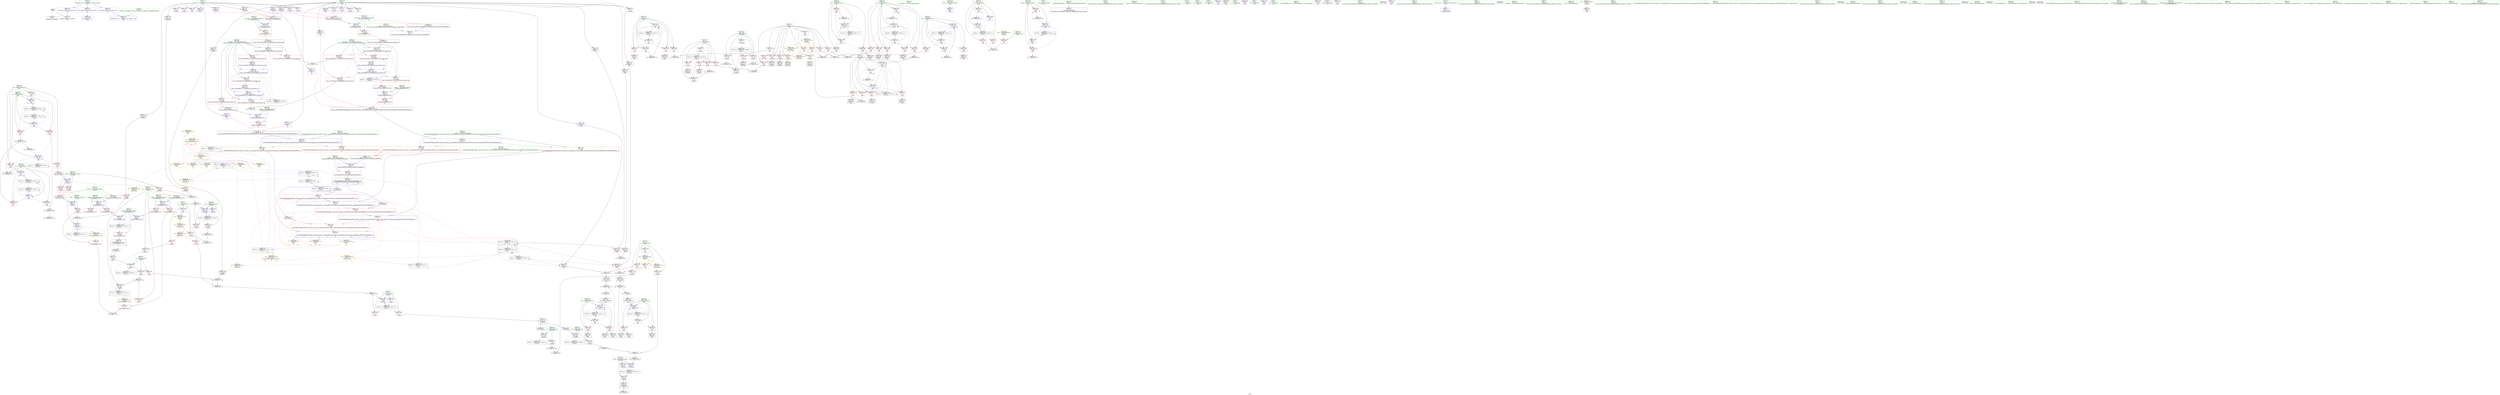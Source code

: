 digraph "SVFG" {
	label="SVFG";

	Node0x5646b2d18a60 [shape=record,color=grey,label="{NodeID: 0\nNullPtr}"];
	Node0x5646b2d18a60 -> Node0x5646b2d536f0[style=solid];
	Node0x5646b2d18a60 -> Node0x5646b2d605c0[style=solid];
	Node0x5646b2d9de80 [shape=record,color=yellow,style=double,label="{NodeID: 692\n8V_5 = CSCHI(MR_8V_4)\npts\{21 \}\nCS[]|{<s0>9}}"];
	Node0x5646b2d9de80:s0 -> Node0x5646b2d94280[style=dashed,color=red];
	Node0x5646b2d90d10 [shape=record,color=black,label="{NodeID: 526\nMR_52V_2 = PHI(MR_52V_1, MR_52V_3, )\npts\{18 21 \}\n|{<s0>11}}"];
	Node0x5646b2d90d10:s0 -> Node0x5646b2d9d740[style=dashed,color=blue];
	Node0x5646b2d6c380 [shape=record,color=grey,label="{NodeID: 443\n429 = Binary(428, 425, )\n}"];
	Node0x5646b2d6c380 -> Node0x5646b2d6e600[style=solid];
	Node0x5646b2d600f0 [shape=record,color=blue,label="{NodeID: 277\n8\<--9\nN\<--\nGlob }"];
	Node0x5646b2d600f0 -> Node0x5646b2d96460[style=dashed];
	Node0x5646b2d53ea0 [shape=record,color=red,label="{NodeID: 194\n107\<--106\n\<--arrayidx2\n_Z4calcd\n}"];
	Node0x5646b2d53ea0 -> Node0x5646b2d6bf00[style=solid];
	Node0x5646b2d50f70 [shape=record,color=black,label="{NodeID: 111\n400\<--399\nconv\<--cmp39\nmain\n}"];
	Node0x5646b2d50f70 -> Node0x5646b2d6bd80[style=solid];
	Node0x5646b2d4f210 [shape=record,color=green,label="{NodeID: 28\n50\<--51\n__cxa_atexit\<--__cxa_atexit_field_insensitive\n}"];
	Node0x5646b2dc2b40 [shape=record,color=black,label="{NodeID: 720\n243 = PHI(202, 210, 219, 225, )\n0th arg _ZSt7reverseIPdEvT_S1_ }"];
	Node0x5646b2dc2b40 -> Node0x5646b2d618a0[style=solid];
	Node0x5646b2d6ed80 [shape=record,color=grey,label="{NodeID: 471\n190 = cmp(187, 189, )\n}"];
	Node0x5646b2d618a0 [shape=record,color=blue,label="{NodeID: 305\n245\<--243\n__first.addr\<--__first\n_ZSt7reverseIPdEvT_S1_\n}"];
	Node0x5646b2d618a0 -> Node0x5646b2d54ee0[style=dashed];
	Node0x5646b2d55560 [shape=record,color=red,label="{NodeID: 222\n318\<--273\n\<--i\nmain\n}"];
	Node0x5646b2d55560 -> Node0x5646b2d508f0[style=solid];
	Node0x5646b2d57010 [shape=record,color=purple,label="{NodeID: 139\n345\<--19\narrayidx\<--C\nmain\n}"];
	Node0x5646b2d57010 -> Node0x5646b2d5ee40[style=solid];
	Node0x5646b2d51aa0 [shape=record,color=green,label="{NodeID: 56\n267\<--268\nretval\<--retval_field_insensitive\nmain\n}"];
	Node0x5646b2d51aa0 -> Node0x5646b2d61a40[style=solid];
	Node0x5646b2d969a0 [shape=record,color=yellow,style=double,label="{NodeID: 582\n63V_1 = ENCHI(MR_63V_0)\npts\{270 \}\nFun[main]}"];
	Node0x5646b2d969a0 -> Node0x5646b2d55080[style=dashed];
	Node0x5646b2d87e00 [shape=record,color=black,label="{NodeID: 499\nMR_6V_2 = PHI(MR_6V_10, MR_6V_1, )\npts\{18 \}\n}"];
	Node0x5646b2d87e00 -> Node0x5646b2d81a00[style=dashed];
	Node0x5646b2d87e00 -> Node0x5646b2d85b00[style=dashed];
	Node0x5646b2d87e00 -> Node0x5646b2d87e00[style=dashed];
	Node0x5646b2d62f60 [shape=record,color=blue,label="{NodeID: 333\n505\<--513\n__tmp\<--\n_ZSt4swapIdENSt9enable_ifIXsr6__and_ISt6__not_ISt15__is_tuple_likeIT_EESt21is_move_constructibleIS3_ESt18is_move_assignableIS3_EEE5valueEvE4typeERS3_SC_\n}"];
	Node0x5646b2d62f60 -> Node0x5646b2d5f590[style=dashed];
	Node0x5646b2d62f60 -> Node0x5646b2d5f660[style=dashed];
	Node0x5646b2d5eb00 [shape=record,color=red,label="{NodeID: 250\n475\<--291\n\<--step\nmain\n}"];
	Node0x5646b2d5eb00 -> Node0x5646b2d6bc00[style=solid];
	Node0x5646b2d58760 [shape=record,color=red,label="{NodeID: 167\n215\<--8\n\<--N\n_Z5checkd\n}"];
	Node0x5646b2d58760 -> Node0x5646b2d505b0[style=solid];
	Node0x5646b2d532b0 [shape=record,color=green,label="{NodeID: 84\n573\<--574\n.addr\<--.addr_field_insensitive\n_ZSt19__iterator_categoryIPdENSt15iterator_traitsIT_E17iterator_categoryERKS2_\n}"];
	Node0x5646b2d532b0 -> Node0x5646b2d635e0[style=solid];
	Node0x5646b2d39010 [shape=record,color=green,label="{NodeID: 1\n7\<--1\n__dso_handle\<--dummyObj\nGlob }"];
	Node0x5646b2d6c500 [shape=record,color=grey,label="{NodeID: 444\n326 = Binary(325, 118, )\n}"];
	Node0x5646b2d6c500 -> Node0x5646b2d61cb0[style=solid];
	Node0x5646b2d601c0 [shape=record,color=blue,label="{NodeID: 278\n11\<--12\nV\<--\nGlob }"];
	Node0x5646b2d601c0 -> Node0x5646b2d96540[style=dashed];
	Node0x5646b2d53f70 [shape=record,color=red,label="{NodeID: 195\n146\<--126\n\<--retval\n_ZSt3minIdERKT_S2_S2_\n}"];
	Node0x5646b2d53f70 -> Node0x5646b2d53c30[style=solid];
	Node0x5646b2d51040 [shape=record,color=black,label="{NodeID: 112\n402\<--401\ntobool\<--\nmain\n}"];
	Node0x5646b2d4f310 [shape=record,color=green,label="{NodeID: 29\n49\<--55\n_ZNSt8ios_base4InitD1Ev\<--_ZNSt8ios_base4InitD1Ev_field_insensitive\n}"];
	Node0x5646b2d4f310 -> Node0x5646b2d538c0[style=solid];
	Node0x5646b2dc2ef0 [shape=record,color=black,label="{NodeID: 721\n244 = PHI(201, 209, 218, 224, )\n1st arg _ZSt7reverseIPdEvT_S1_ }"];
	Node0x5646b2dc2ef0 -> Node0x5646b2d61970[style=solid];
	Node0x5646b2d95110 [shape=record,color=yellow,style=double,label="{NodeID: 555\n12V_1 = ENCHI(MR_12V_0)\npts\{69 \}\nFun[_ZSt3minIdERKT_S2_S2_]}"];
	Node0x5646b2d95110 -> Node0x5646b2d54450[style=dashed];
	Node0x5646b2d6ef00 [shape=record,color=grey,label="{NodeID: 472\n170 = cmp(168, 169, )\n}"];
	Node0x5646b2d61970 [shape=record,color=blue,label="{NodeID: 306\n247\<--244\n__last.addr\<--__last\n_ZSt7reverseIPdEvT_S1_\n}"];
	Node0x5646b2d61970 -> Node0x5646b2d54fb0[style=dashed];
	Node0x5646b2d55630 [shape=record,color=red,label="{NodeID: 223\n325\<--273\n\<--i\nmain\n}"];
	Node0x5646b2d55630 -> Node0x5646b2d6c500[style=solid];
	Node0x5646b2d570e0 [shape=record,color=purple,label="{NodeID: 140\n349\<--19\narrayidx16\<--C\nmain\n}"];
	Node0x5646b2d570e0 -> Node0x5646b2d5ef10[style=solid];
	Node0x5646b2d51b70 [shape=record,color=green,label="{NodeID: 57\n269\<--270\nT\<--T_field_insensitive\nmain\n}"];
	Node0x5646b2d51b70 -> Node0x5646b2d55080[style=solid];
	Node0x5646b2d88300 [shape=record,color=black,label="{NodeID: 500\nMR_8V_2 = PHI(MR_8V_10, MR_8V_1, )\npts\{21 \}\n}"];
	Node0x5646b2d88300 -> Node0x5646b2d5efe0[style=dashed];
	Node0x5646b2d88300 -> Node0x5646b2d5f0b0[style=dashed];
	Node0x5646b2d88300 -> Node0x5646b2d81f00[style=dashed];
	Node0x5646b2d88300 -> Node0x5646b2d86000[style=dashed];
	Node0x5646b2d88300 -> Node0x5646b2d88300[style=dashed];
	Node0x5646b2d63030 [shape=record,color=blue,label="{NodeID: 334\n518\<--517\n\<--\n_ZSt4swapIdENSt9enable_ifIXsr6__and_ISt6__not_ISt15__is_tuple_likeIT_EESt21is_move_constructibleIS3_ESt18is_move_assignableIS3_EEE5valueEvE4typeERS3_SC_\n}"];
	Node0x5646b2d63030 -> Node0x5646b2d5f660[style=dashed];
	Node0x5646b2d63030 -> Node0x5646b2d63100[style=dashed];
	Node0x5646b2d5ebd0 [shape=record,color=red,label="{NodeID: 251\n464\<--293\n\<--mid\nmain\n|{<s0>19}}"];
	Node0x5646b2d5ebd0:s0 -> Node0x5646b2dc30f0[style=solid,color=red];
	Node0x5646b2d58830 [shape=record,color=red,label="{NodeID: 168\n221\<--8\n\<--N\n_Z5checkd\n}"];
	Node0x5646b2d58830 -> Node0x5646b2d50680[style=solid];
	Node0x5646b2d53380 [shape=record,color=green,label="{NodeID: 85\n580\<--581\n__a.addr\<--__a.addr_field_insensitive\n_ZSt9iter_swapIPdS0_EvT_T0_\n}"];
	Node0x5646b2d53380 -> Node0x5646b2d5fe80[style=solid];
	Node0x5646b2d53380 -> Node0x5646b2d636b0[style=solid];
	Node0x5646b2d390a0 [shape=record,color=green,label="{NodeID: 2\n9\<--1\n\<--dummyObj\nCan only get source location for instruction, argument, global var or function.}"];
	Node0x5646b2d6c680 [shape=record,color=grey,label="{NodeID: 445\n435 = Binary(434, 118, )\n}"];
	Node0x5646b2d6c680 -> Node0x5646b2d62670[style=solid];
	Node0x5646b2d602c0 [shape=record,color=blue,label="{NodeID: 279\n14\<--12\nX\<--\nGlob }"];
	Node0x5646b2d602c0 -> Node0x5646b2d96620[style=dashed];
	Node0x5646b2d54040 [shape=record,color=red,label="{NodeID: 196\n136\<--128\n\<--__a.addr\n_ZSt3minIdERKT_S2_S2_\n}"];
	Node0x5646b2d54040 -> Node0x5646b2d54450[style=solid];
	Node0x5646b2d51110 [shape=record,color=black,label="{NodeID: 113\n403\<--401\nconv40\<--\nmain\n}"];
	Node0x5646b2d51110 -> Node0x5646b2d6bd80[style=solid];
	Node0x5646b2d4f410 [shape=record,color=green,label="{NodeID: 30\n62\<--63\n_Z4calcd\<--_Z4calcd_field_insensitive\n}"];
	Node0x5646b2dc30f0 [shape=record,color=black,label="{NodeID: 722\n151 = PHI(464, )\n0th arg _Z5checkd }"];
	Node0x5646b2dc30f0 -> Node0x5646b2d61150[style=solid];
	Node0x5646b2d95220 [shape=record,color=yellow,style=double,label="{NodeID: 556\n20V_1 = ENCHI(MR_20V_0)\npts\{77 \}\nFun[_ZSt3minIdERKT_S2_S2_]}"];
	Node0x5646b2d95220 -> Node0x5646b2d54380[style=dashed];
	Node0x5646b2d61a40 [shape=record,color=blue,label="{NodeID: 307\n267\<--9\nretval\<--\nmain\n}"];
	Node0x5646b2d55700 [shape=record,color=red,label="{NodeID: 224\n331\<--275\n\<--i8\nmain\n}"];
	Node0x5646b2d55700 -> Node0x5646b2d6d280[style=solid];
	Node0x5646b2d571b0 [shape=record,color=purple,label="{NodeID: 141\n364\<--19\narrayidx23\<--C\nmain\n|{<s0>16}}"];
	Node0x5646b2d571b0:s0 -> Node0x5646b2dc38d0[style=solid,color=red];
	Node0x5646b2d51c40 [shape=record,color=green,label="{NodeID: 58\n271\<--272\ntt\<--tt_field_insensitive\nmain\n}"];
	Node0x5646b2d51c40 -> Node0x5646b2d55150[style=solid];
	Node0x5646b2d51c40 -> Node0x5646b2d55220[style=solid];
	Node0x5646b2d51c40 -> Node0x5646b2d552f0[style=solid];
	Node0x5646b2d51c40 -> Node0x5646b2d61b10[style=solid];
	Node0x5646b2d51c40 -> Node0x5646b2d62cf0[style=solid];
	Node0x5646b2d88800 [shape=record,color=black,label="{NodeID: 501\nMR_65V_3 = PHI(MR_65V_4, MR_65V_2, )\npts\{272 \}\n}"];
	Node0x5646b2d88800 -> Node0x5646b2d55150[style=dashed];
	Node0x5646b2d88800 -> Node0x5646b2d55220[style=dashed];
	Node0x5646b2d88800 -> Node0x5646b2d552f0[style=dashed];
	Node0x5646b2d88800 -> Node0x5646b2d62cf0[style=dashed];
	Node0x5646b2d63100 [shape=record,color=blue,label="{NodeID: 335\n522\<--521\n\<--\n_ZSt4swapIdENSt9enable_ifIXsr6__and_ISt6__not_ISt15__is_tuple_likeIT_EESt21is_move_constructibleIS3_ESt18is_move_assignableIS3_EEE5valueEvE4typeERS3_SC_\n|{<s0>15|<s1>15|<s2>16|<s3>16|<s4>26}}"];
	Node0x5646b2d63100:s0 -> Node0x5646b2d8a760[style=dashed,color=blue];
	Node0x5646b2d63100:s1 -> Node0x5646b2d8a8c0[style=dashed,color=blue];
	Node0x5646b2d63100:s2 -> Node0x5646b2d81a00[style=dashed,color=blue];
	Node0x5646b2d63100:s3 -> Node0x5646b2d81f00[style=dashed,color=blue];
	Node0x5646b2d63100:s4 -> Node0x5646b2d8af80[style=dashed,color=blue];
	Node0x5646b2d5eca0 [shape=record,color=red,label="{NodeID: 252\n467\<--293\n\<--mid\nmain\n}"];
	Node0x5646b2d5eca0 -> Node0x5646b2d62a80[style=solid];
	Node0x5646b2d58900 [shape=record,color=red,label="{NodeID: 169\n311\<--8\n\<--N\nmain\n}"];
	Node0x5646b2d58900 -> Node0x5646b2d6e300[style=solid];
	Node0x5646b2d53450 [shape=record,color=green,label="{NodeID: 86\n582\<--583\n__b.addr\<--__b.addr_field_insensitive\n_ZSt9iter_swapIPdS0_EvT_T0_\n}"];
	Node0x5646b2d53450 -> Node0x5646b2d5ff50[style=solid];
	Node0x5646b2d53450 -> Node0x5646b2d63780[style=solid];
	Node0x5646b2d4d380 [shape=record,color=green,label="{NodeID: 3\n12\<--1\n\<--dummyObj\nCan only get source location for instruction, argument, global var or function.}"];
	Node0x5646b2d8a760 [shape=record,color=yellow,style=double,label="{NodeID: 695\n6V_5 = CSCHI(MR_6V_4)\npts\{18 \}\nCS[]|{<s0>16|<s1>16|<s2>16}}"];
	Node0x5646b2d8a760:s0 -> Node0x5646b2d5f4c0[style=dashed,color=red];
	Node0x5646b2d8a760:s1 -> Node0x5646b2d5f590[style=dashed,color=red];
	Node0x5646b2d8a760:s2 -> Node0x5646b2d63030[style=dashed,color=red];
	Node0x5646b2d91c10 [shape=record,color=black,label="{NodeID: 529\nMR_12V_3 = PHI(MR_12V_4, MR_12V_2, )\npts\{69 \}\n|{|<s3>3}}"];
	Node0x5646b2d91c10 -> Node0x5646b2d59460[style=dashed];
	Node0x5646b2d91c10 -> Node0x5646b2d53dd0[style=dashed];
	Node0x5646b2d91c10 -> Node0x5646b2d60ba0[style=dashed];
	Node0x5646b2d91c10:s3 -> Node0x5646b2d95110[style=dashed,color=red];
	Node0x5646b2d6c800 [shape=record,color=grey,label="{NodeID: 446\n93 = Binary(91, 92, )\n}"];
	Node0x5646b2d6c800 -> Node0x5646b2d60a00[style=solid];
	Node0x5646b2d603c0 [shape=record,color=blue,label="{NodeID: 280\n601\<--36\nllvm.global_ctors_0\<--\nGlob }"];
	Node0x5646b2d54110 [shape=record,color=red,label="{NodeID: 197\n143\<--128\n\<--__a.addr\n_ZSt3minIdERKT_S2_S2_\n}"];
	Node0x5646b2d54110 -> Node0x5646b2d61080[style=solid];
	Node0x5646b2d511e0 [shape=record,color=black,label="{NodeID: 114\n406\<--405\nfrombool\<--tobool41\nmain\n}"];
	Node0x5646b2d511e0 -> Node0x5646b2d62330[style=solid];
	Node0x5646b2d4f510 [shape=record,color=green,label="{NodeID: 31\n66\<--67\nT.addr\<--T.addr_field_insensitive\n_Z4calcd\n}"];
	Node0x5646b2d4f510 -> Node0x5646b2d59390[style=solid];
	Node0x5646b2d4f510 -> Node0x5646b2d606c0[style=solid];
	Node0x5646b2dc3200 [shape=record,color=black,label="{NodeID: 723\n570 = PHI(245, )\n0th arg _ZSt19__iterator_categoryIPdENSt15iterator_traitsIT_E17iterator_categoryERKS2_ }"];
	Node0x5646b2dc3200 -> Node0x5646b2d635e0[style=solid];
	Node0x5646b2d61b10 [shape=record,color=blue,label="{NodeID: 308\n271\<--118\ntt\<--\nmain\n}"];
	Node0x5646b2d61b10 -> Node0x5646b2d88800[style=dashed];
	Node0x5646b2d557d0 [shape=record,color=red,label="{NodeID: 225\n335\<--275\n\<--i8\nmain\n}"];
	Node0x5646b2d557d0 -> Node0x5646b2d6ab80[style=solid];
	Node0x5646b2d57280 [shape=record,color=purple,label="{NodeID: 142\n367\<--19\narrayidx25\<--C\nmain\n|{<s0>16}}"];
	Node0x5646b2d57280:s0 -> Node0x5646b2dc3b20[style=solid,color=red];
	Node0x5646b2d51d10 [shape=record,color=green,label="{NodeID: 59\n273\<--274\ni\<--i_field_insensitive\nmain\n}"];
	Node0x5646b2d51d10 -> Node0x5646b2d553c0[style=solid];
	Node0x5646b2d51d10 -> Node0x5646b2d55490[style=solid];
	Node0x5646b2d51d10 -> Node0x5646b2d55560[style=solid];
	Node0x5646b2d51d10 -> Node0x5646b2d55630[style=solid];
	Node0x5646b2d51d10 -> Node0x5646b2d61be0[style=solid];
	Node0x5646b2d51d10 -> Node0x5646b2d61cb0[style=solid];
	Node0x5646b2d88d00 [shape=record,color=black,label="{NodeID: 502\nMR_67V_2 = PHI(MR_67V_4, MR_67V_1, )\npts\{274 \}\n}"];
	Node0x5646b2d88d00 -> Node0x5646b2d61be0[style=dashed];
	Node0x5646b2d631d0 [shape=record,color=blue,label="{NodeID: 336\n537\<--533\n__first.addr\<--__first\n_ZSt9__reverseIPdEvT_S1_St26random_access_iterator_tag\n}"];
	Node0x5646b2d631d0 -> Node0x5646b2d5f730[style=dashed];
	Node0x5646b2d631d0 -> Node0x5646b2d5f800[style=dashed];
	Node0x5646b2d631d0 -> Node0x5646b2d5f8d0[style=dashed];
	Node0x5646b2d631d0 -> Node0x5646b2d5f9a0[style=dashed];
	Node0x5646b2d631d0 -> Node0x5646b2d63440[style=dashed];
	Node0x5646b2d631d0 -> Node0x5646b2d90310[style=dashed];
	Node0x5646b2d5ed70 [shape=record,color=red,label="{NodeID: 253\n470\<--293\n\<--mid\nmain\n}"];
	Node0x5646b2d5ed70 -> Node0x5646b2d62b50[style=solid];
	Node0x5646b2d589d0 [shape=record,color=red,label="{NodeID: 170\n332\<--8\n\<--N\nmain\n}"];
	Node0x5646b2d589d0 -> Node0x5646b2d6d280[style=solid];
	Node0x5646b2d53520 [shape=record,color=green,label="{NodeID: 87\n592\<--593\n__t.addr\<--__t.addr_field_insensitive\n_ZSt4moveIRdEONSt16remove_referenceIT_E4typeEOS2_\n}"];
	Node0x5646b2d53520 -> Node0x5646b2d60020[style=solid];
	Node0x5646b2d53520 -> Node0x5646b2d63850[style=solid];
	Node0x5646b2d4d410 [shape=record,color=green,label="{NodeID: 4\n22\<--1\n.str\<--dummyObj\nGlob }"];
	Node0x5646b2d8a8c0 [shape=record,color=yellow,style=double,label="{NodeID: 696\n8V_5 = CSCHI(MR_8V_4)\npts\{21 \}\nCS[]|{<s0>16|<s1>16|<s2>16}}"];
	Node0x5646b2d8a8c0:s0 -> Node0x5646b2d5f4c0[style=dashed,color=red];
	Node0x5646b2d8a8c0:s1 -> Node0x5646b2d5f590[style=dashed,color=red];
	Node0x5646b2d8a8c0:s2 -> Node0x5646b2d63030[style=dashed,color=red];
	Node0x5646b2d92110 [shape=record,color=black,label="{NodeID: 530\nMR_14V_3 = PHI(MR_14V_4, MR_14V_2, )\npts\{71 \}\n}"];
	Node0x5646b2d92110 -> Node0x5646b2d59530[style=dashed];
	Node0x5646b2d92110 -> Node0x5646b2d59600[style=dashed];
	Node0x5646b2d92110 -> Node0x5646b2d60c70[style=dashed];
	Node0x5646b2d6c980 [shape=record,color=grey,label="{NodeID: 447\n102 = Binary(101, 100, )\n}"];
	Node0x5646b2d6c980 -> Node0x5646b2d60ba0[style=solid];
	Node0x5646b2d604c0 [shape=record,color=blue,label="{NodeID: 281\n602\<--37\nllvm.global_ctors_1\<--_GLOBAL__sub_I_stjepan_1_0.cpp\nGlob }"];
	Node0x5646b2d541e0 [shape=record,color=red,label="{NodeID: 198\n134\<--130\n\<--__b.addr\n_ZSt3minIdERKT_S2_S2_\n}"];
	Node0x5646b2d541e0 -> Node0x5646b2d54380[style=solid];
	Node0x5646b2d512b0 [shape=record,color=black,label="{NodeID: 115\n420\<--419\nidxprom49\<--\nmain\n}"];
	Node0x5646b2d4f5e0 [shape=record,color=green,label="{NodeID: 32\n68\<--69\nvol\<--vol_field_insensitive\n_Z4calcd\n|{|<s3>3}}"];
	Node0x5646b2d4f5e0 -> Node0x5646b2d59460[style=solid];
	Node0x5646b2d4f5e0 -> Node0x5646b2d60790[style=solid];
	Node0x5646b2d4f5e0 -> Node0x5646b2d60ba0[style=solid];
	Node0x5646b2d4f5e0:s3 -> Node0x5646b2dc3530[style=solid,color=red];
	Node0x5646b2dc3310 [shape=record,color=black,label="{NodeID: 724\n533 = PHI(255, )\n0th arg _ZSt9__reverseIPdEvT_S1_St26random_access_iterator_tag }"];
	Node0x5646b2dc3310 -> Node0x5646b2d631d0[style=solid];
	Node0x5646b2d61be0 [shape=record,color=blue,label="{NodeID: 309\n273\<--9\ni\<--\nmain\n}"];
	Node0x5646b2d61be0 -> Node0x5646b2d553c0[style=dashed];
	Node0x5646b2d61be0 -> Node0x5646b2d55490[style=dashed];
	Node0x5646b2d61be0 -> Node0x5646b2d55560[style=dashed];
	Node0x5646b2d61be0 -> Node0x5646b2d55630[style=dashed];
	Node0x5646b2d61be0 -> Node0x5646b2d61cb0[style=dashed];
	Node0x5646b2d61be0 -> Node0x5646b2d88d00[style=dashed];
	Node0x5646b2d558a0 [shape=record,color=red,label="{NodeID: 226\n343\<--275\n\<--i8\nmain\n}"];
	Node0x5646b2d558a0 -> Node0x5646b2d509c0[style=solid];
	Node0x5646b2d57350 [shape=record,color=purple,label="{NodeID: 143\n396\<--19\narrayidx38\<--C\nmain\n}"];
	Node0x5646b2d57350 -> Node0x5646b2d5efe0[style=solid];
	Node0x5646b2d51de0 [shape=record,color=green,label="{NodeID: 60\n275\<--276\ni8\<--i8_field_insensitive\nmain\n}"];
	Node0x5646b2d51de0 -> Node0x5646b2d55700[style=solid];
	Node0x5646b2d51de0 -> Node0x5646b2d557d0[style=solid];
	Node0x5646b2d51de0 -> Node0x5646b2d558a0[style=solid];
	Node0x5646b2d51de0 -> Node0x5646b2d55970[style=solid];
	Node0x5646b2d51de0 -> Node0x5646b2d55a40[style=solid];
	Node0x5646b2d51de0 -> Node0x5646b2d55b10[style=solid];
	Node0x5646b2d51de0 -> Node0x5646b2d61d80[style=solid];
	Node0x5646b2d51de0 -> Node0x5646b2d61ff0[style=solid];
	Node0x5646b2d89200 [shape=record,color=black,label="{NodeID: 503\nMR_69V_2 = PHI(MR_69V_4, MR_69V_1, )\npts\{276 \}\n}"];
	Node0x5646b2d89200 -> Node0x5646b2d61d80[style=dashed];
	Node0x5646b2d632a0 [shape=record,color=blue,label="{NodeID: 337\n539\<--534\n__last.addr\<--__last\n_ZSt9__reverseIPdEvT_S1_St26random_access_iterator_tag\n}"];
	Node0x5646b2d632a0 -> Node0x5646b2d5fa70[style=dashed];
	Node0x5646b2d632a0 -> Node0x5646b2d5fb40[style=dashed];
	Node0x5646b2d632a0 -> Node0x5646b2d63370[style=dashed];
	Node0x5646b2d632a0 -> Node0x5646b2d90810[style=dashed];
	Node0x5646b2d5ee40 [shape=record,color=red,label="{NodeID: 254\n346\<--345\n\<--arrayidx\nmain\n}"];
	Node0x5646b2d5ee40 -> Node0x5646b2d6da00[style=solid];
	Node0x5646b2d58aa0 [shape=record,color=red,label="{NodeID: 171\n340\<--8\n\<--N\nmain\n}"];
	Node0x5646b2d58aa0 -> Node0x5646b2d6d400[style=solid];
	Node0x5646b2d535f0 [shape=record,color=green,label="{NodeID: 88\n37\<--597\n_GLOBAL__sub_I_stjepan_1_0.cpp\<--_GLOBAL__sub_I_stjepan_1_0.cpp_field_insensitive\n}"];
	Node0x5646b2d535f0 -> Node0x5646b2d604c0[style=solid];
	Node0x5646b2d4d4d0 [shape=record,color=green,label="{NodeID: 5\n24\<--1\n.str.1\<--dummyObj\nGlob }"];
	Node0x5646b2d92610 [shape=record,color=black,label="{NodeID: 531\nMR_16V_3 = PHI(MR_16V_4, MR_16V_2, )\npts\{73 \}\n}"];
	Node0x5646b2d92610 -> Node0x5646b2d596d0[style=dashed];
	Node0x5646b2d92610 -> Node0x5646b2d597a0[style=dashed];
	Node0x5646b2d92610 -> Node0x5646b2d59870[style=dashed];
	Node0x5646b2d92610 -> Node0x5646b2d59940[style=dashed];
	Node0x5646b2d92610 -> Node0x5646b2d60d40[style=dashed];
	Node0x5646b2d6cb00 [shape=record,color=grey,label="{NodeID: 448\n487 = Binary(486, 118, )\n}"];
	Node0x5646b2d6cb00 -> Node0x5646b2d62cf0[style=solid];
	Node0x5646b2d605c0 [shape=record,color=blue, style = dotted,label="{NodeID: 282\n603\<--3\nllvm.global_ctors_2\<--dummyVal\nGlob }"];
	Node0x5646b2d542b0 [shape=record,color=red,label="{NodeID: 199\n140\<--130\n\<--__b.addr\n_ZSt3minIdERKT_S2_S2_\n}"];
	Node0x5646b2d542b0 -> Node0x5646b2d60fb0[style=solid];
	Node0x5646b2d55d60 [shape=record,color=black,label="{NodeID: 116\n425\<--424\nconv52\<--cmp51\nmain\n}"];
	Node0x5646b2d55d60 -> Node0x5646b2d6c380[style=solid];
	Node0x5646b2d4f6b0 [shape=record,color=green,label="{NodeID: 33\n70\<--71\nc\<--c_field_insensitive\n_Z4calcd\n}"];
	Node0x5646b2d4f6b0 -> Node0x5646b2d59530[style=solid];
	Node0x5646b2d4f6b0 -> Node0x5646b2d59600[style=solid];
	Node0x5646b2d4f6b0 -> Node0x5646b2d60860[style=solid];
	Node0x5646b2d4f6b0 -> Node0x5646b2d60c70[style=solid];
	Node0x5646b2dc3420 [shape=record,color=black,label="{NodeID: 725\n534 = PHI(256, )\n1st arg _ZSt9__reverseIPdEvT_S1_St26random_access_iterator_tag }"];
	Node0x5646b2dc3420 -> Node0x5646b2d632a0[style=solid];
	Node0x5646b2d61cb0 [shape=record,color=blue,label="{NodeID: 310\n273\<--326\ni\<--inc\nmain\n}"];
	Node0x5646b2d61cb0 -> Node0x5646b2d553c0[style=dashed];
	Node0x5646b2d61cb0 -> Node0x5646b2d55490[style=dashed];
	Node0x5646b2d61cb0 -> Node0x5646b2d55560[style=dashed];
	Node0x5646b2d61cb0 -> Node0x5646b2d55630[style=dashed];
	Node0x5646b2d61cb0 -> Node0x5646b2d61cb0[style=dashed];
	Node0x5646b2d61cb0 -> Node0x5646b2d88d00[style=dashed];
	Node0x5646b2d55970 [shape=record,color=red,label="{NodeID: 227\n353\<--275\n\<--i8\nmain\n}"];
	Node0x5646b2d55970 -> Node0x5646b2d50b60[style=solid];
	Node0x5646b2d57420 [shape=record,color=purple,label="{NodeID: 144\n421\<--19\narrayidx50\<--C\nmain\n}"];
	Node0x5646b2d57420 -> Node0x5646b2d5f0b0[style=solid];
	Node0x5646b2d51eb0 [shape=record,color=green,label="{NodeID: 61\n277\<--278\nj\<--j_field_insensitive\nmain\n}"];
	Node0x5646b2d51eb0 -> Node0x5646b2d55be0[style=solid];
	Node0x5646b2d51eb0 -> Node0x5646b2d5dbd0[style=solid];
	Node0x5646b2d51eb0 -> Node0x5646b2d5dc60[style=solid];
	Node0x5646b2d51eb0 -> Node0x5646b2d5dd30[style=solid];
	Node0x5646b2d51eb0 -> Node0x5646b2d5de00[style=solid];
	Node0x5646b2d51eb0 -> Node0x5646b2d61e50[style=solid];
	Node0x5646b2d51eb0 -> Node0x5646b2d61f20[style=solid];
	Node0x5646b2d89700 [shape=record,color=black,label="{NodeID: 504\nMR_71V_2 = PHI(MR_71V_3, MR_71V_1, )\npts\{278 \}\n}"];
	Node0x5646b2d89700 -> Node0x5646b2d61e50[style=dashed];
	Node0x5646b2d89700 -> Node0x5646b2d89700[style=dashed];
	Node0x5646b2d63370 [shape=record,color=blue,label="{NodeID: 338\n539\<--549\n__last.addr\<--incdec.ptr\n_ZSt9__reverseIPdEvT_S1_St26random_access_iterator_tag\n}"];
	Node0x5646b2d63370 -> Node0x5646b2d5fc10[style=dashed];
	Node0x5646b2d63370 -> Node0x5646b2d5fce0[style=dashed];
	Node0x5646b2d63370 -> Node0x5646b2d5fdb0[style=dashed];
	Node0x5646b2d63370 -> Node0x5646b2d63510[style=dashed];
	Node0x5646b2d63370 -> Node0x5646b2d90810[style=dashed];
	Node0x5646b2d5ef10 [shape=record,color=red,label="{NodeID: 255\n350\<--349\n\<--arrayidx16\nmain\n}"];
	Node0x5646b2d5ef10 -> Node0x5646b2d6da00[style=solid];
	Node0x5646b2d58b70 [shape=record,color=red,label="{NodeID: 172\n391\<--8\n\<--N\nmain\n}"];
	Node0x5646b2d58b70 -> Node0x5646b2d6e180[style=solid];
	Node0x5646b2d536f0 [shape=record,color=black,label="{NodeID: 89\n2\<--3\ndummyVal\<--dummyVal\n}"];
	Node0x5646b2d4dd30 [shape=record,color=green,label="{NodeID: 6\n26\<--1\n.str.2\<--dummyObj\nGlob }"];
	Node0x5646b2d92b10 [shape=record,color=black,label="{NodeID: 532\nMR_18V_2 = PHI(MR_18V_3, MR_18V_1, )\npts\{75 \}\n}"];
	Node0x5646b2d92b10 -> Node0x5646b2d60ad0[style=dashed];
	Node0x5646b2d6cc80 [shape=record,color=grey,label="{NodeID: 449\n187 = Binary(186, 188, )\n}"];
	Node0x5646b2d6cc80 -> Node0x5646b2d6ed80[style=solid];
	Node0x5646b2d606c0 [shape=record,color=blue,label="{NodeID: 283\n66\<--65\nT.addr\<--T\n_Z4calcd\n}"];
	Node0x5646b2d606c0 -> Node0x5646b2d59390[style=dashed];
	Node0x5646b2d54380 [shape=record,color=red,label="{NodeID: 200\n135\<--134\n\<--\n_ZSt3minIdERKT_S2_S2_\n}"];
	Node0x5646b2d54380 -> Node0x5646b2d6e000[style=solid];
	Node0x5646b2d55e30 [shape=record,color=black,label="{NodeID: 117\n427\<--426\ntobool53\<--\nmain\n}"];
	Node0x5646b2d4f780 [shape=record,color=green,label="{NodeID: 34\n72\<--73\ni\<--i_field_insensitive\n_Z4calcd\n}"];
	Node0x5646b2d4f780 -> Node0x5646b2d596d0[style=solid];
	Node0x5646b2d4f780 -> Node0x5646b2d597a0[style=solid];
	Node0x5646b2d4f780 -> Node0x5646b2d59870[style=solid];
	Node0x5646b2d4f780 -> Node0x5646b2d59940[style=solid];
	Node0x5646b2d4f780 -> Node0x5646b2d60930[style=solid];
	Node0x5646b2d4f780 -> Node0x5646b2d60d40[style=solid];
	Node0x5646b2dc3530 [shape=record,color=black,label="{NodeID: 726\n124 = PHI(68, )\n0th arg _ZSt3minIdERKT_S2_S2_ }"];
	Node0x5646b2dc3530 -> Node0x5646b2d60e10[style=solid];
	Node0x5646b2d955a0 [shape=record,color=yellow,style=double,label="{NodeID: 560\n2V_1 = ENCHI(MR_2V_0)\npts\{10 \}\nFun[_Z4calcd]}"];
	Node0x5646b2d955a0 -> Node0x5646b2d58420[style=dashed];
	Node0x5646b2d61d80 [shape=record,color=blue,label="{NodeID: 311\n275\<--9\ni8\<--\nmain\n}"];
	Node0x5646b2d61d80 -> Node0x5646b2d55700[style=dashed];
	Node0x5646b2d61d80 -> Node0x5646b2d557d0[style=dashed];
	Node0x5646b2d61d80 -> Node0x5646b2d558a0[style=dashed];
	Node0x5646b2d61d80 -> Node0x5646b2d55970[style=dashed];
	Node0x5646b2d61d80 -> Node0x5646b2d55a40[style=dashed];
	Node0x5646b2d61d80 -> Node0x5646b2d55b10[style=dashed];
	Node0x5646b2d61d80 -> Node0x5646b2d61ff0[style=dashed];
	Node0x5646b2d61d80 -> Node0x5646b2d89200[style=dashed];
	Node0x5646b2d55a40 [shape=record,color=red,label="{NodeID: 228\n362\<--275\n\<--i8\nmain\n}"];
	Node0x5646b2d55a40 -> Node0x5646b2d50d00[style=solid];
	Node0x5646b2d574f0 [shape=record,color=purple,label="{NodeID: 145\n296\<--22\n\<--.str\nmain\n}"];
	Node0x5646b2d51f80 [shape=record,color=green,label="{NodeID: 62\n279\<--280\nle\<--le_field_insensitive\nmain\n}"];
	Node0x5646b2d51f80 -> Node0x5646b2d5ded0[style=solid];
	Node0x5646b2d51f80 -> Node0x5646b2d5dfa0[style=solid];
	Node0x5646b2d51f80 -> Node0x5646b2d620c0[style=solid];
	Node0x5646b2d51f80 -> Node0x5646b2d62330[style=solid];
	Node0x5646b2d89c00 [shape=record,color=black,label="{NodeID: 505\nMR_73V_2 = PHI(MR_73V_4, MR_73V_1, )\npts\{280 \}\n}"];
	Node0x5646b2d89c00 -> Node0x5646b2d620c0[style=dashed];
	Node0x5646b2d63440 [shape=record,color=blue,label="{NodeID: 339\n537\<--562\n__first.addr\<--incdec.ptr2\n_ZSt9__reverseIPdEvT_S1_St26random_access_iterator_tag\n}"];
	Node0x5646b2d63440 -> Node0x5646b2d5f800[style=dashed];
	Node0x5646b2d63440 -> Node0x5646b2d5f8d0[style=dashed];
	Node0x5646b2d63440 -> Node0x5646b2d5f9a0[style=dashed];
	Node0x5646b2d63440 -> Node0x5646b2d63440[style=dashed];
	Node0x5646b2d63440 -> Node0x5646b2d90310[style=dashed];
	Node0x5646b2d5efe0 [shape=record,color=red,label="{NodeID: 256\n397\<--396\n\<--arrayidx38\nmain\n}"];
	Node0x5646b2d5efe0 -> Node0x5646b2d6de80[style=solid];
	Node0x5646b2d58c40 [shape=record,color=red,label="{NodeID: 173\n416\<--8\n\<--N\nmain\n}"];
	Node0x5646b2d58c40 -> Node0x5646b2d6ea80[style=solid];
	Node0x5646b2d537f0 [shape=record,color=black,label="{NodeID: 90\n266\<--9\nmain_ret\<--\nmain\n}"];
	Node0x5646b2d4ddc0 [shape=record,color=green,label="{NodeID: 7\n28\<--1\n.str.3\<--dummyObj\nGlob }"];
	Node0x5646b2d93010 [shape=record,color=black,label="{NodeID: 533\nMR_20V_2 = PHI(MR_20V_3, MR_20V_1, )\npts\{77 \}\n}"];
	Node0x5646b2d93010 -> Node0x5646b2d60a00[style=dashed];
	Node0x5646b2d6ce00 [shape=record,color=grey,label="{NodeID: 450\n179 = Binary(178, 177, )\n}"];
	Node0x5646b2d6ce00 -> Node0x5646b2d613c0[style=solid];
	Node0x5646b2d60790 [shape=record,color=blue,label="{NodeID: 284\n68\<--79\nvol\<--\n_Z4calcd\n}"];
	Node0x5646b2d60790 -> Node0x5646b2d91c10[style=dashed];
	Node0x5646b2d54450 [shape=record,color=red,label="{NodeID: 201\n137\<--136\n\<--\n_ZSt3minIdERKT_S2_S2_\n}"];
	Node0x5646b2d54450 -> Node0x5646b2d6e000[style=solid];
	Node0x5646b2d55f00 [shape=record,color=black,label="{NodeID: 118\n428\<--426\nconv54\<--\nmain\n}"];
	Node0x5646b2d55f00 -> Node0x5646b2d6c380[style=solid];
	Node0x5646b2d4f850 [shape=record,color=green,label="{NodeID: 35\n74\<--75\nv\<--v_field_insensitive\n_Z4calcd\n}"];
	Node0x5646b2d4f850 -> Node0x5646b2d59a10[style=solid];
	Node0x5646b2d4f850 -> Node0x5646b2d59ae0[style=solid];
	Node0x5646b2d4f850 -> Node0x5646b2d60ad0[style=solid];
	Node0x5646b2dc3640 [shape=record,color=black,label="{NodeID: 727\n125 = PHI(76, )\n1st arg _ZSt3minIdERKT_S2_S2_ }"];
	Node0x5646b2dc3640 -> Node0x5646b2d60ee0[style=solid];
	Node0x5646b2d956b0 [shape=record,color=yellow,style=double,label="{NodeID: 561\n4V_1 = ENCHI(MR_4V_0)\npts\{13 \}\nFun[_Z4calcd]}"];
	Node0x5646b2d956b0 -> Node0x5646b2d58d10[style=dashed];
	Node0x5646b2d956b0 -> Node0x5646b2d58de0[style=dashed];
	Node0x5646b2d61e50 [shape=record,color=blue,label="{NodeID: 312\n277\<--336\nj\<--add\nmain\n}"];
	Node0x5646b2d61e50 -> Node0x5646b2d55be0[style=dashed];
	Node0x5646b2d61e50 -> Node0x5646b2d5dbd0[style=dashed];
	Node0x5646b2d61e50 -> Node0x5646b2d5dc60[style=dashed];
	Node0x5646b2d61e50 -> Node0x5646b2d5dd30[style=dashed];
	Node0x5646b2d61e50 -> Node0x5646b2d5de00[style=dashed];
	Node0x5646b2d61e50 -> Node0x5646b2d61e50[style=dashed];
	Node0x5646b2d61e50 -> Node0x5646b2d61f20[style=dashed];
	Node0x5646b2d61e50 -> Node0x5646b2d89700[style=dashed];
	Node0x5646b2d55b10 [shape=record,color=red,label="{NodeID: 229\n376\<--275\n\<--i8\nmain\n}"];
	Node0x5646b2d55b10 -> Node0x5646b2d6c080[style=solid];
	Node0x5646b2d575c0 [shape=record,color=purple,label="{NodeID: 146\n306\<--24\n\<--.str.1\nmain\n}"];
	Node0x5646b2d52050 [shape=record,color=green,label="{NodeID: 63\n281\<--282\nge\<--ge_field_insensitive\nmain\n}"];
	Node0x5646b2d52050 -> Node0x5646b2d5e070[style=solid];
	Node0x5646b2d52050 -> Node0x5646b2d5e140[style=solid];
	Node0x5646b2d52050 -> Node0x5646b2d62190[style=solid];
	Node0x5646b2d52050 -> Node0x5646b2d625a0[style=solid];
	Node0x5646b2d8a100 [shape=record,color=black,label="{NodeID: 506\nMR_75V_2 = PHI(MR_75V_4, MR_75V_1, )\npts\{282 \}\n}"];
	Node0x5646b2d8a100 -> Node0x5646b2d62190[style=dashed];
	Node0x5646b2d63510 [shape=record,color=blue,label="{NodeID: 340\n539\<--565\n__last.addr\<--incdec.ptr3\n_ZSt9__reverseIPdEvT_S1_St26random_access_iterator_tag\n}"];
	Node0x5646b2d63510 -> Node0x5646b2d5fc10[style=dashed];
	Node0x5646b2d63510 -> Node0x5646b2d5fce0[style=dashed];
	Node0x5646b2d63510 -> Node0x5646b2d5fdb0[style=dashed];
	Node0x5646b2d63510 -> Node0x5646b2d63510[style=dashed];
	Node0x5646b2d63510 -> Node0x5646b2d90810[style=dashed];
	Node0x5646b2d5f0b0 [shape=record,color=red,label="{NodeID: 257\n422\<--421\n\<--arrayidx50\nmain\n}"];
	Node0x5646b2d5f0b0 -> Node0x5646b2d6e480[style=solid];
	Node0x5646b2d58d10 [shape=record,color=red,label="{NodeID: 174\n79\<--11\n\<--V\n_Z4calcd\n}"];
	Node0x5646b2d58d10 -> Node0x5646b2d60790[style=solid];
	Node0x5646b2d538c0 [shape=record,color=black,label="{NodeID: 91\n48\<--49\n\<--_ZNSt8ios_base4InitD1Ev\nCan only get source location for instruction, argument, global var or function.}"];
	Node0x5646b2d4de50 [shape=record,color=green,label="{NodeID: 8\n30\<--1\n.str.4\<--dummyObj\nGlob }"];
	Node0x5646b2d6cf80 [shape=record,color=grey,label="{NodeID: 451\n183 = Binary(182, 118, )\n}"];
	Node0x5646b2d6cf80 -> Node0x5646b2d61490[style=solid];
	Node0x5646b2d60860 [shape=record,color=blue,label="{NodeID: 285\n70\<--12\nc\<--\n_Z4calcd\n}"];
	Node0x5646b2d60860 -> Node0x5646b2d92110[style=dashed];
	Node0x5646b2d54520 [shape=record,color=red,label="{NodeID: 202\n240\<--152\n\<--retval\n_Z5checkd\n}"];
	Node0x5646b2d54520 -> Node0x5646b2d50750[style=solid];
	Node0x5646b2d55fd0 [shape=record,color=black,label="{NodeID: 119\n431\<--430\nfrombool57\<--tobool56\nmain\n}"];
	Node0x5646b2d55fd0 -> Node0x5646b2d625a0[style=solid];
	Node0x5646b2d4f920 [shape=record,color=green,label="{NodeID: 36\n76\<--77\nref.tmp\<--ref.tmp_field_insensitive\n_Z4calcd\n|{|<s1>3}}"];
	Node0x5646b2d4f920 -> Node0x5646b2d60a00[style=solid];
	Node0x5646b2d4f920:s1 -> Node0x5646b2dc3640[style=solid,color=red];
	Node0x5646b2dc3750 [shape=record,color=black,label="{NodeID: 728\n65 = PHI(195, 212, )\n0th arg _Z4calcd }"];
	Node0x5646b2dc3750 -> Node0x5646b2d606c0[style=solid];
	Node0x5646b2d95790 [shape=record,color=yellow,style=double,label="{NodeID: 562\n6V_1 = ENCHI(MR_6V_0)\npts\{18 \}\nFun[_Z4calcd]}"];
	Node0x5646b2d95790 -> Node0x5646b2d53d00[style=dashed];
	Node0x5646b2d81a00 [shape=record,color=black,label="{NodeID: 479\nMR_6V_4 = PHI(MR_6V_7, MR_6V_3, )\npts\{18 \}\n|{|<s3>15|<s4>15|<s5>15}}"];
	Node0x5646b2d81a00 -> Node0x5646b2d81a00[style=dashed];
	Node0x5646b2d81a00 -> Node0x5646b2d85b00[style=dashed];
	Node0x5646b2d81a00 -> Node0x5646b2d87e00[style=dashed];
	Node0x5646b2d81a00:s3 -> Node0x5646b2d5f4c0[style=dashed,color=red];
	Node0x5646b2d81a00:s4 -> Node0x5646b2d5f590[style=dashed,color=red];
	Node0x5646b2d81a00:s5 -> Node0x5646b2d63030[style=dashed,color=red];
	Node0x5646b2d61f20 [shape=record,color=blue,label="{NodeID: 313\n277\<--372\nj\<--inc27\nmain\n}"];
	Node0x5646b2d61f20 -> Node0x5646b2d55be0[style=dashed];
	Node0x5646b2d61f20 -> Node0x5646b2d5dbd0[style=dashed];
	Node0x5646b2d61f20 -> Node0x5646b2d5dc60[style=dashed];
	Node0x5646b2d61f20 -> Node0x5646b2d5dd30[style=dashed];
	Node0x5646b2d61f20 -> Node0x5646b2d5de00[style=dashed];
	Node0x5646b2d61f20 -> Node0x5646b2d61e50[style=dashed];
	Node0x5646b2d61f20 -> Node0x5646b2d61f20[style=dashed];
	Node0x5646b2d61f20 -> Node0x5646b2d89700[style=dashed];
	Node0x5646b2d55be0 [shape=record,color=red,label="{NodeID: 230\n339\<--277\n\<--j\nmain\n}"];
	Node0x5646b2d55be0 -> Node0x5646b2d6d400[style=solid];
	Node0x5646b2d57690 [shape=record,color=purple,label="{NodeID: 147\n322\<--26\n\<--.str.2\nmain\n}"];
	Node0x5646b2d52120 [shape=record,color=green,label="{NodeID: 64\n283\<--284\ni33\<--i33_field_insensitive\nmain\n}"];
	Node0x5646b2d52120 -> Node0x5646b2d5e210[style=solid];
	Node0x5646b2d52120 -> Node0x5646b2d5e2e0[style=solid];
	Node0x5646b2d52120 -> Node0x5646b2d5e3b0[style=solid];
	Node0x5646b2d52120 -> Node0x5646b2d62260[style=solid];
	Node0x5646b2d52120 -> Node0x5646b2d62400[style=solid];
	Node0x5646b2d7f800 [shape=record,color=black,label="{NodeID: 507\nMR_77V_2 = PHI(MR_77V_4, MR_77V_1, )\npts\{284 \}\n}"];
	Node0x5646b2d7f800 -> Node0x5646b2d62260[style=dashed];
	Node0x5646b2d635e0 [shape=record,color=blue,label="{NodeID: 341\n573\<--570\n.addr\<--\n_ZSt19__iterator_categoryIPdENSt15iterator_traitsIT_E17iterator_categoryERKS2_\n}"];
	Node0x5646b2d5f180 [shape=record,color=red,label="{NodeID: 258\n509\<--501\n\<--__a.addr\n_ZSt4swapIdENSt9enable_ifIXsr6__and_ISt6__not_ISt15__is_tuple_likeIT_EESt21is_move_constructibleIS3_ESt18is_move_assignableIS3_EEE5valueEvE4typeERS3_SC_\n|{<s0>22}}"];
	Node0x5646b2d5f180:s0 -> Node0x5646b2dc3ce0[style=solid,color=red];
	Node0x5646b2d58de0 [shape=record,color=red,label="{NodeID: 175\n110\<--11\n\<--V\n_Z4calcd\n}"];
	Node0x5646b2d58de0 -> Node0x5646b2d6ae80[style=solid];
	Node0x5646b2d539c0 [shape=record,color=black,label="{NodeID: 92\n89\<--88\nidxprom\<--\n_Z4calcd\n}"];
	Node0x5646b2d4df10 [shape=record,color=green,label="{NodeID: 9\n32\<--1\n.str.5\<--dummyObj\nGlob }"];
	Node0x5646b2d6d100 [shape=record,color=grey,label="{NodeID: 452\n177 = Binary(175, 176, )\n}"];
	Node0x5646b2d6d100 -> Node0x5646b2d6ce00[style=solid];
	Node0x5646b2d60930 [shape=record,color=blue,label="{NodeID: 286\n72\<--9\ni\<--\n_Z4calcd\n}"];
	Node0x5646b2d60930 -> Node0x5646b2d92610[style=dashed];
	Node0x5646b2d545f0 [shape=record,color=red,label="{NodeID: 203\n176\<--154\n\<--T.addr\n_Z5checkd\n}"];
	Node0x5646b2d545f0 -> Node0x5646b2d6d100[style=solid];
	Node0x5646b2d560a0 [shape=record,color=black,label="{NodeID: 120\n439\<--438\ntobool61\<--\nmain\n}"];
	Node0x5646b2d4f9f0 [shape=record,color=green,label="{NodeID: 37\n96\<--97\n_ZSt3minIdERKT_S2_S2_\<--_ZSt3minIdERKT_S2_S2__field_insensitive\n}"];
	Node0x5646b2dc38d0 [shape=record,color=black,label="{NodeID: 729\n499 = PHI(355, 364, 586, )\n0th arg _ZSt4swapIdENSt9enable_ifIXsr6__and_ISt6__not_ISt15__is_tuple_likeIT_EESt21is_move_constructibleIS3_ESt18is_move_assignableIS3_EEE5valueEvE4typeERS3_SC_ }"];
	Node0x5646b2dc38d0 -> Node0x5646b2d62dc0[style=solid];
	Node0x5646b2d95870 [shape=record,color=yellow,style=double,label="{NodeID: 563\n8V_1 = ENCHI(MR_8V_0)\npts\{21 \}\nFun[_Z4calcd]}"];
	Node0x5646b2d95870 -> Node0x5646b2d53ea0[style=dashed];
	Node0x5646b2d81f00 [shape=record,color=black,label="{NodeID: 480\nMR_8V_4 = PHI(MR_8V_7, MR_8V_3, )\npts\{21 \}\n|{|<s7>15|<s8>15|<s9>15}}"];
	Node0x5646b2d81f00 -> Node0x5646b2d5ee40[style=dashed];
	Node0x5646b2d81f00 -> Node0x5646b2d5ef10[style=dashed];
	Node0x5646b2d81f00 -> Node0x5646b2d5efe0[style=dashed];
	Node0x5646b2d81f00 -> Node0x5646b2d5f0b0[style=dashed];
	Node0x5646b2d81f00 -> Node0x5646b2d81f00[style=dashed];
	Node0x5646b2d81f00 -> Node0x5646b2d86000[style=dashed];
	Node0x5646b2d81f00 -> Node0x5646b2d88300[style=dashed];
	Node0x5646b2d81f00:s7 -> Node0x5646b2d5f4c0[style=dashed,color=red];
	Node0x5646b2d81f00:s8 -> Node0x5646b2d5f590[style=dashed,color=red];
	Node0x5646b2d81f00:s9 -> Node0x5646b2d63030[style=dashed,color=red];
	Node0x5646b2d61ff0 [shape=record,color=blue,label="{NodeID: 314\n275\<--377\ni8\<--inc30\nmain\n}"];
	Node0x5646b2d61ff0 -> Node0x5646b2d55700[style=dashed];
	Node0x5646b2d61ff0 -> Node0x5646b2d557d0[style=dashed];
	Node0x5646b2d61ff0 -> Node0x5646b2d558a0[style=dashed];
	Node0x5646b2d61ff0 -> Node0x5646b2d55970[style=dashed];
	Node0x5646b2d61ff0 -> Node0x5646b2d55a40[style=dashed];
	Node0x5646b2d61ff0 -> Node0x5646b2d55b10[style=dashed];
	Node0x5646b2d61ff0 -> Node0x5646b2d61ff0[style=dashed];
	Node0x5646b2d61ff0 -> Node0x5646b2d89200[style=dashed];
	Node0x5646b2d5dbd0 [shape=record,color=red,label="{NodeID: 231\n347\<--277\n\<--j\nmain\n}"];
	Node0x5646b2d5dbd0 -> Node0x5646b2d50a90[style=solid];
	Node0x5646b2d57760 [shape=record,color=purple,label="{NodeID: 148\n381\<--28\n\<--.str.3\nmain\n}"];
	Node0x5646b2d521f0 [shape=record,color=green,label="{NodeID: 65\n285\<--286\ni45\<--i45_field_insensitive\nmain\n}"];
	Node0x5646b2d521f0 -> Node0x5646b2d5e480[style=solid];
	Node0x5646b2d521f0 -> Node0x5646b2d5e550[style=solid];
	Node0x5646b2d521f0 -> Node0x5646b2d5e620[style=solid];
	Node0x5646b2d521f0 -> Node0x5646b2d624d0[style=solid];
	Node0x5646b2d521f0 -> Node0x5646b2d62670[style=solid];
	Node0x5646b2d7fd00 [shape=record,color=black,label="{NodeID: 508\nMR_79V_2 = PHI(MR_79V_4, MR_79V_1, )\npts\{286 \}\n}"];
	Node0x5646b2d7fd00 -> Node0x5646b2d624d0[style=dashed];
	Node0x5646b2d6a040 [shape=record,color=black,label="{NodeID: 425\n237 = PHI(193, 235, )\n}"];
	Node0x5646b2d6a040 -> Node0x5646b2d617d0[style=solid];
	Node0x5646b2d636b0 [shape=record,color=blue,label="{NodeID: 342\n580\<--578\n__a.addr\<--__a\n_ZSt9iter_swapIPdS0_EvT_T0_\n}"];
	Node0x5646b2d636b0 -> Node0x5646b2d5fe80[style=dashed];
	Node0x5646b2d5f250 [shape=record,color=red,label="{NodeID: 259\n518\<--501\n\<--__a.addr\n_ZSt4swapIdENSt9enable_ifIXsr6__and_ISt6__not_ISt15__is_tuple_likeIT_EESt21is_move_constructibleIS3_ESt18is_move_assignableIS3_EEE5valueEvE4typeERS3_SC_\n}"];
	Node0x5646b2d5f250 -> Node0x5646b2d63030[style=solid];
	Node0x5646b2d58eb0 [shape=record,color=red,label="{NodeID: 176\n189\<--11\n\<--V\n_Z5checkd\n}"];
	Node0x5646b2d58eb0 -> Node0x5646b2d6ed80[style=solid];
	Node0x5646b2d53a90 [shape=record,color=black,label="{NodeID: 93\n105\<--104\nidxprom1\<--\n_Z4calcd\n}"];
	Node0x5646b2d4e010 [shape=record,color=green,label="{NodeID: 10\n34\<--1\nstdout\<--dummyObj\nGlob }"];
	Node0x5646b2d8af80 [shape=record,color=yellow,style=double,label="{NodeID: 702\n52V_2 = CSCHI(MR_52V_1)\npts\{18 21 \}\nCS[]|{<s0>25}}"];
	Node0x5646b2d8af80:s0 -> Node0x5646b2d8db10[style=dashed,color=blue];
	Node0x5646b2d93fb0 [shape=record,color=yellow,style=double,label="{NodeID: 536\n52V_1 = ENCHI(MR_52V_0)\npts\{18 21 \}\nFun[_ZSt9iter_swapIPdS0_EvT_T0_]|{<s0>26|<s1>26|<s2>26}}"];
	Node0x5646b2d93fb0:s0 -> Node0x5646b2d5f4c0[style=dashed,color=red];
	Node0x5646b2d93fb0:s1 -> Node0x5646b2d5f590[style=dashed,color=red];
	Node0x5646b2d93fb0:s2 -> Node0x5646b2d63030[style=dashed,color=red];
	Node0x5646b2d6d280 [shape=record,color=grey,label="{NodeID: 453\n333 = cmp(331, 332, )\n}"];
	Node0x5646b2d60a00 [shape=record,color=blue,label="{NodeID: 287\n76\<--93\nref.tmp\<--mul\n_Z4calcd\n|{|<s2>3}}"];
	Node0x5646b2d60a00 -> Node0x5646b2d53dd0[style=dashed];
	Node0x5646b2d60a00 -> Node0x5646b2d93010[style=dashed];
	Node0x5646b2d60a00:s2 -> Node0x5646b2d95220[style=dashed,color=red];
	Node0x5646b2d546c0 [shape=record,color=red,label="{NodeID: 204\n195\<--154\n\<--T.addr\n_Z5checkd\n|{<s0>4}}"];
	Node0x5646b2d546c0:s0 -> Node0x5646b2dc3750[style=solid,color=red];
	Node0x5646b2d56170 [shape=record,color=black,label="{NodeID: 121\n442\<--441\ntobool62\<--\nmain\n}"];
	Node0x5646b2d4faf0 [shape=record,color=green,label="{NodeID: 38\n126\<--127\nretval\<--retval_field_insensitive\n_ZSt3minIdERKT_S2_S2_\n}"];
	Node0x5646b2d4faf0 -> Node0x5646b2d53f70[style=solid];
	Node0x5646b2d4faf0 -> Node0x5646b2d60fb0[style=solid];
	Node0x5646b2d4faf0 -> Node0x5646b2d61080[style=solid];
	Node0x5646b2dc3b20 [shape=record,color=black,label="{NodeID: 730\n500 = PHI(358, 367, 587, )\n1st arg _ZSt4swapIdENSt9enable_ifIXsr6__and_ISt6__not_ISt15__is_tuple_likeIT_EESt21is_move_constructibleIS3_ESt18is_move_assignableIS3_EEE5valueEvE4typeERS3_SC_ }"];
	Node0x5646b2dc3b20 -> Node0x5646b2d62e90[style=solid];
	Node0x5646b2d620c0 [shape=record,color=blue,label="{NodeID: 315\n279\<--386\nle\<--\nmain\n}"];
	Node0x5646b2d620c0 -> Node0x5646b2d5ded0[style=dashed];
	Node0x5646b2d620c0 -> Node0x5646b2d5dfa0[style=dashed];
	Node0x5646b2d620c0 -> Node0x5646b2d62330[style=dashed];
	Node0x5646b2d620c0 -> Node0x5646b2d89c00[style=dashed];
	Node0x5646b2d5dc60 [shape=record,color=red,label="{NodeID: 232\n356\<--277\n\<--j\nmain\n}"];
	Node0x5646b2d5dc60 -> Node0x5646b2d50c30[style=solid];
	Node0x5646b2d57830 [shape=record,color=purple,label="{NodeID: 149\n444\<--30\n\<--.str.4\nmain\n}"];
	Node0x5646b2d522c0 [shape=record,color=green,label="{NodeID: 66\n287\<--288\nlo\<--lo_field_insensitive\nmain\n}"];
	Node0x5646b2d522c0 -> Node0x5646b2d5e6f0[style=solid];
	Node0x5646b2d522c0 -> Node0x5646b2d5e7c0[style=solid];
	Node0x5646b2d522c0 -> Node0x5646b2d62740[style=solid];
	Node0x5646b2d522c0 -> Node0x5646b2d62b50[style=solid];
	Node0x5646b2d522c0 -> Node0x5646b2d6a5e0[style=solid];
	Node0x5646b2d7fdf0 [shape=record,color=black,label="{NodeID: 509\nMR_81V_2 = PHI(MR_81V_7, MR_81V_1, )\npts\{288 \}\n}"];
	Node0x5646b2d7fdf0 -> Node0x5646b2d62740[style=dashed];
	Node0x5646b2d7fdf0 -> Node0x5646b2d7fdf0[style=dashed];
	Node0x5646b2d6a5e0 [shape=record,color=black,label="{NodeID: 426\n473 = PHI(289, 287, )\n}"];
	Node0x5646b2d63780 [shape=record,color=blue,label="{NodeID: 343\n582\<--579\n__b.addr\<--__b\n_ZSt9iter_swapIPdS0_EvT_T0_\n}"];
	Node0x5646b2d63780 -> Node0x5646b2d5ff50[style=dashed];
	Node0x5646b2d5f320 [shape=record,color=red,label="{NodeID: 260\n515\<--503\n\<--__b.addr\n_ZSt4swapIdENSt9enable_ifIXsr6__and_ISt6__not_ISt15__is_tuple_likeIT_EESt21is_move_constructibleIS3_ESt18is_move_assignableIS3_EEE5valueEvE4typeERS3_SC_\n|{<s0>23}}"];
	Node0x5646b2d5f320:s0 -> Node0x5646b2dc3ce0[style=solid,color=red];
	Node0x5646b2d58f80 [shape=record,color=red,label="{NodeID: 177\n229\<--14\n\<--X\n_Z5checkd\n}"];
	Node0x5646b2d58f80 -> Node0x5646b2d6dd00[style=solid];
	Node0x5646b2d53b60 [shape=record,color=black,label="{NodeID: 94\n64\<--121\n_Z4calcd_ret\<--\n_Z4calcd\n|{<s0>4|<s1>7}}"];
	Node0x5646b2d53b60:s0 -> Node0x5646b2dc1b50[style=solid,color=blue];
	Node0x5646b2d53b60:s1 -> Node0x5646b2dc1c80[style=solid,color=blue];
	Node0x5646b2d4e110 [shape=record,color=green,label="{NodeID: 11\n36\<--1\n\<--dummyObj\nCan only get source location for instruction, argument, global var or function.}"];
	Node0x5646b2dbe640 [shape=record,color=black,label="{NodeID: 703\n307 = PHI()\n}"];
	Node0x5646b2d6d400 [shape=record,color=grey,label="{NodeID: 454\n341 = cmp(339, 340, )\n}"];
	Node0x5646b2d60ad0 [shape=record,color=blue,label="{NodeID: 288\n74\<--98\nv\<--\n_Z4calcd\n}"];
	Node0x5646b2d60ad0 -> Node0x5646b2d59a10[style=dashed];
	Node0x5646b2d60ad0 -> Node0x5646b2d59ae0[style=dashed];
	Node0x5646b2d60ad0 -> Node0x5646b2d92b10[style=dashed];
	Node0x5646b2d54790 [shape=record,color=red,label="{NodeID: 205\n212\<--154\n\<--T.addr\n_Z5checkd\n|{<s0>7}}"];
	Node0x5646b2d54790:s0 -> Node0x5646b2dc3750[style=solid,color=red];
	Node0x5646b2d56240 [shape=record,color=black,label="{NodeID: 122\n590\<--595\n_ZSt4moveIRdEONSt16remove_referenceIT_E4typeEOS2__ret\<--\n_ZSt4moveIRdEONSt16remove_referenceIT_E4typeEOS2_\n|{<s0>22|<s1>23|<s2>24}}"];
	Node0x5646b2d56240:s0 -> Node0x5646b2dc2410[style=solid,color=blue];
	Node0x5646b2d56240:s1 -> Node0x5646b2dc2640[style=solid,color=blue];
	Node0x5646b2d56240:s2 -> Node0x5646b2dc2780[style=solid,color=blue];
	Node0x5646b2d4fbc0 [shape=record,color=green,label="{NodeID: 39\n128\<--129\n__a.addr\<--__a.addr_field_insensitive\n_ZSt3minIdERKT_S2_S2_\n}"];
	Node0x5646b2d4fbc0 -> Node0x5646b2d54040[style=solid];
	Node0x5646b2d4fbc0 -> Node0x5646b2d54110[style=solid];
	Node0x5646b2d4fbc0 -> Node0x5646b2d60e10[style=solid];
	Node0x5646b2dc3ce0 [shape=record,color=black,label="{NodeID: 731\n591 = PHI(509, 515, 505, )\n0th arg _ZSt4moveIRdEONSt16remove_referenceIT_E4typeEOS2_ }"];
	Node0x5646b2dc3ce0 -> Node0x5646b2d63850[style=solid];
	Node0x5646b2d62190 [shape=record,color=blue,label="{NodeID: 316\n281\<--386\nge\<--\nmain\n}"];
	Node0x5646b2d62190 -> Node0x5646b2d5e070[style=dashed];
	Node0x5646b2d62190 -> Node0x5646b2d5e140[style=dashed];
	Node0x5646b2d62190 -> Node0x5646b2d625a0[style=dashed];
	Node0x5646b2d62190 -> Node0x5646b2d8a100[style=dashed];
	Node0x5646b2d5dd30 [shape=record,color=red,label="{NodeID: 233\n365\<--277\n\<--j\nmain\n}"];
	Node0x5646b2d5dd30 -> Node0x5646b2d50dd0[style=solid];
	Node0x5646b2d57900 [shape=record,color=purple,label="{NodeID: 150\n483\<--32\n\<--.str.5\nmain\n}"];
	Node0x5646b2d52390 [shape=record,color=green,label="{NodeID: 67\n289\<--290\nhi\<--hi_field_insensitive\nmain\n}"];
	Node0x5646b2d52390 -> Node0x5646b2d5e890[style=solid];
	Node0x5646b2d52390 -> Node0x5646b2d5e960[style=solid];
	Node0x5646b2d52390 -> Node0x5646b2d62810[style=solid];
	Node0x5646b2d52390 -> Node0x5646b2d62a80[style=solid];
	Node0x5646b2d52390 -> Node0x5646b2d6a5e0[style=solid];
	Node0x5646b2d7fee0 [shape=record,color=black,label="{NodeID: 510\nMR_83V_2 = PHI(MR_83V_7, MR_83V_1, )\npts\{290 \}\n}"];
	Node0x5646b2d7fee0 -> Node0x5646b2d62810[style=dashed];
	Node0x5646b2d7fee0 -> Node0x5646b2d7fee0[style=dashed];
	Node0x5646b2d6ab80 [shape=record,color=grey,label="{NodeID: 427\n336 = Binary(335, 118, )\n}"];
	Node0x5646b2d6ab80 -> Node0x5646b2d61e50[style=solid];
	Node0x5646b2d63850 [shape=record,color=blue,label="{NodeID: 344\n592\<--591\n__t.addr\<--__t\n_ZSt4moveIRdEONSt16remove_referenceIT_E4typeEOS2_\n}"];
	Node0x5646b2d63850 -> Node0x5646b2d60020[style=dashed];
	Node0x5646b2d5f3f0 [shape=record,color=red,label="{NodeID: 261\n522\<--503\n\<--__b.addr\n_ZSt4swapIdENSt9enable_ifIXsr6__and_ISt6__not_ISt15__is_tuple_likeIT_EESt21is_move_constructibleIS3_ESt18is_move_assignableIS3_EEE5valueEvE4typeERS3_SC_\n}"];
	Node0x5646b2d5f3f0 -> Node0x5646b2d63100[style=solid];
	Node0x5646b2d59050 [shape=record,color=red,label="{NodeID: 178\n232\<--14\n\<--X\n_Z5checkd\n}"];
	Node0x5646b2d59050 -> Node0x5646b2d6d580[style=solid];
	Node0x5646b2d53c30 [shape=record,color=black,label="{NodeID: 95\n123\<--146\n_ZSt3minIdERKT_S2_S2__ret\<--\n_ZSt3minIdERKT_S2_S2_\n|{<s0>3}}"];
	Node0x5646b2d53c30:s0 -> Node0x5646b2dbe710[style=solid,color=blue];
	Node0x5646b2d4e210 [shape=record,color=green,label="{NodeID: 12\n118\<--1\n\<--dummyObj\nCan only get source location for instruction, argument, global var or function.}"];
	Node0x5646b2dbe710 [shape=record,color=black,label="{NodeID: 704\n95 = PHI(123, )\n}"];
	Node0x5646b2dbe710 -> Node0x5646b2d53dd0[style=solid];
	Node0x5646b2d6d580 [shape=record,color=grey,label="{NodeID: 455\n235 = cmp(232, 234, )\n}"];
	Node0x5646b2d6d580 -> Node0x5646b2d6a040[style=solid];
	Node0x5646b2d60ba0 [shape=record,color=blue,label="{NodeID: 289\n68\<--102\nvol\<--sub\n_Z4calcd\n}"];
	Node0x5646b2d60ba0 -> Node0x5646b2d91c10[style=dashed];
	Node0x5646b2d54860 [shape=record,color=red,label="{NodeID: 206\n178\<--156\n\<--sum\n_Z5checkd\n}"];
	Node0x5646b2d54860 -> Node0x5646b2d6ce00[style=solid];
	Node0x5646b2d56310 [shape=record,color=purple,label="{NodeID: 123\n46\<--4\n\<--_ZStL8__ioinit\n__cxx_global_var_init\n}"];
	Node0x5646b2d4fc90 [shape=record,color=green,label="{NodeID: 40\n130\<--131\n__b.addr\<--__b.addr_field_insensitive\n_ZSt3minIdERKT_S2_S2_\n}"];
	Node0x5646b2d4fc90 -> Node0x5646b2d541e0[style=solid];
	Node0x5646b2d4fc90 -> Node0x5646b2d542b0[style=solid];
	Node0x5646b2d4fc90 -> Node0x5646b2d60ee0[style=solid];
	Node0x5646b2d62260 [shape=record,color=blue,label="{NodeID: 317\n283\<--9\ni33\<--\nmain\n}"];
	Node0x5646b2d62260 -> Node0x5646b2d5e210[style=dashed];
	Node0x5646b2d62260 -> Node0x5646b2d5e2e0[style=dashed];
	Node0x5646b2d62260 -> Node0x5646b2d5e3b0[style=dashed];
	Node0x5646b2d62260 -> Node0x5646b2d62400[style=dashed];
	Node0x5646b2d62260 -> Node0x5646b2d7f800[style=dashed];
	Node0x5646b2d5de00 [shape=record,color=red,label="{NodeID: 234\n371\<--277\n\<--j\nmain\n}"];
	Node0x5646b2d5de00 -> Node0x5646b2d6c200[style=solid];
	Node0x5646b2d579d0 [shape=record,color=purple,label="{NodeID: 151\n601\<--35\nllvm.global_ctors_0\<--llvm.global_ctors\nGlob }"];
	Node0x5646b2d579d0 -> Node0x5646b2d603c0[style=solid];
	Node0x5646b2d52460 [shape=record,color=green,label="{NodeID: 68\n291\<--292\nstep\<--step_field_insensitive\nmain\n}"];
	Node0x5646b2d52460 -> Node0x5646b2d5ea30[style=solid];
	Node0x5646b2d52460 -> Node0x5646b2d5eb00[style=solid];
	Node0x5646b2d52460 -> Node0x5646b2d628e0[style=solid];
	Node0x5646b2d52460 -> Node0x5646b2d62c20[style=solid];
	Node0x5646b2d8c240 [shape=record,color=black,label="{NodeID: 511\nMR_85V_2 = PHI(MR_85V_6, MR_85V_1, )\npts\{292 \}\n}"];
	Node0x5646b2d8c240 -> Node0x5646b2d628e0[style=dashed];
	Node0x5646b2d8c240 -> Node0x5646b2d8c240[style=dashed];
	Node0x5646b2d6ad00 [shape=record,color=grey,label="{NodeID: 428\n234 = Binary(233, 188, )\n}"];
	Node0x5646b2d6ad00 -> Node0x5646b2d6d580[style=solid];
	Node0x5646b2d5f4c0 [shape=record,color=red,label="{NodeID: 262\n513\<--510\n\<--call\n_ZSt4swapIdENSt9enable_ifIXsr6__and_ISt6__not_ISt15__is_tuple_likeIT_EESt21is_move_constructibleIS3_ESt18is_move_assignableIS3_EEE5valueEvE4typeERS3_SC_\n}"];
	Node0x5646b2d5f4c0 -> Node0x5646b2d62f60[style=solid];
	Node0x5646b2d59120 [shape=record,color=red,label="{NodeID: 179\n398\<--14\n\<--X\nmain\n}"];
	Node0x5646b2d59120 -> Node0x5646b2d6de80[style=solid];
	Node0x5646b2d50340 [shape=record,color=black,label="{NodeID: 96\n173\<--172\nidxprom\<--\n_Z5checkd\n}"];
	Node0x5646b2d4e310 [shape=record,color=green,label="{NodeID: 13\n188\<--1\n\<--dummyObj\nCan only get source location for instruction, argument, global var or function.}"];
	Node0x5646b2dc1a80 [shape=record,color=black,label="{NodeID: 705\n47 = PHI()\n}"];
	Node0x5646b2d94280 [shape=record,color=yellow,style=double,label="{NodeID: 539\n52V_1 = ENCHI(MR_52V_0)\npts\{18 21 \}\nFun[_ZSt7reverseIPdEvT_S1_]|{<s0>11|<s1>11}}"];
	Node0x5646b2d94280:s0 -> Node0x5646b2d8db10[style=dashed,color=red];
	Node0x5646b2d94280:s1 -> Node0x5646b2d90d10[style=dashed,color=red];
	Node0x5646b2d6d700 [shape=record,color=grey,label="{NodeID: 456\n455 = cmp(454, 456, )\n}"];
	Node0x5646b2d60c70 [shape=record,color=blue,label="{NodeID: 290\n70\<--113\nc\<--add\n_Z4calcd\n}"];
	Node0x5646b2d60c70 -> Node0x5646b2d92110[style=dashed];
	Node0x5646b2d54930 [shape=record,color=red,label="{NodeID: 207\n186\<--156\n\<--sum\n_Z5checkd\n}"];
	Node0x5646b2d54930 -> Node0x5646b2d6cc80[style=solid];
	Node0x5646b2d563e0 [shape=record,color=purple,label="{NodeID: 124\n90\<--16\narrayidx\<--R\n_Z4calcd\n}"];
	Node0x5646b2d563e0 -> Node0x5646b2d53d00[style=solid];
	Node0x5646b2d4fd60 [shape=record,color=green,label="{NodeID: 41\n148\<--149\n_Z5checkd\<--_Z5checkd_field_insensitive\n}"];
	Node0x5646b2d62330 [shape=record,color=blue,label="{NodeID: 318\n279\<--406\nle\<--frombool\nmain\n}"];
	Node0x5646b2d62330 -> Node0x5646b2d5ded0[style=dashed];
	Node0x5646b2d62330 -> Node0x5646b2d5dfa0[style=dashed];
	Node0x5646b2d62330 -> Node0x5646b2d62330[style=dashed];
	Node0x5646b2d62330 -> Node0x5646b2d89c00[style=dashed];
	Node0x5646b2d5ded0 [shape=record,color=red,label="{NodeID: 235\n401\<--279\n\<--le\nmain\n}"];
	Node0x5646b2d5ded0 -> Node0x5646b2d51040[style=solid];
	Node0x5646b2d5ded0 -> Node0x5646b2d51110[style=solid];
	Node0x5646b2d57ad0 [shape=record,color=purple,label="{NodeID: 152\n602\<--35\nllvm.global_ctors_1\<--llvm.global_ctors\nGlob }"];
	Node0x5646b2d57ad0 -> Node0x5646b2d604c0[style=solid];
	Node0x5646b2d52530 [shape=record,color=green,label="{NodeID: 69\n293\<--294\nmid\<--mid_field_insensitive\nmain\n}"];
	Node0x5646b2d52530 -> Node0x5646b2d5ebd0[style=solid];
	Node0x5646b2d52530 -> Node0x5646b2d5eca0[style=solid];
	Node0x5646b2d52530 -> Node0x5646b2d5ed70[style=solid];
	Node0x5646b2d52530 -> Node0x5646b2d629b0[style=solid];
	Node0x5646b2d8c710 [shape=record,color=black,label="{NodeID: 512\nMR_87V_2 = PHI(MR_87V_5, MR_87V_1, )\npts\{294 \}\n}"];
	Node0x5646b2d8c710 -> Node0x5646b2d629b0[style=dashed];
	Node0x5646b2d8c710 -> Node0x5646b2d8c710[style=dashed];
	Node0x5646b2d6ae80 [shape=record,color=grey,label="{NodeID: 429\n111 = Binary(109, 110, )\n}"];
	Node0x5646b2d6ae80 -> Node0x5646b2d6b000[style=solid];
	Node0x5646b2d5f590 [shape=record,color=red,label="{NodeID: 263\n517\<--516\n\<--call1\n_ZSt4swapIdENSt9enable_ifIXsr6__and_ISt6__not_ISt15__is_tuple_likeIT_EESt21is_move_constructibleIS3_ESt18is_move_assignableIS3_EEE5valueEvE4typeERS3_SC_\n}"];
	Node0x5646b2d5f590 -> Node0x5646b2d63030[style=solid];
	Node0x5646b2d591f0 [shape=record,color=red,label="{NodeID: 180\n423\<--14\n\<--X\nmain\n}"];
	Node0x5646b2d591f0 -> Node0x5646b2d6e480[style=solid];
	Node0x5646b2d50410 [shape=record,color=black,label="{NodeID: 97\n199\<--198\nidx.ext\<--\n_Z5checkd\n}"];
	Node0x5646b2d4e410 [shape=record,color=green,label="{NodeID: 14\n193\<--1\n\<--dummyObj\nCan only get source location for instruction, argument, global var or function.}"];
	Node0x5646b2dc1b50 [shape=record,color=black,label="{NodeID: 706\n196 = PHI(64, )\n}"];
	Node0x5646b2dc1b50 -> Node0x5646b2d61630[style=solid];
	Node0x5646b2d94360 [shape=record,color=yellow,style=double,label="{NodeID: 540\n2V_1 = ENCHI(MR_2V_0)\npts\{10 \}\nFun[_Z5checkd]|{|<s5>4|<s6>7}}"];
	Node0x5646b2d94360 -> Node0x5646b2d584f0[style=dashed];
	Node0x5646b2d94360 -> Node0x5646b2d585c0[style=dashed];
	Node0x5646b2d94360 -> Node0x5646b2d58690[style=dashed];
	Node0x5646b2d94360 -> Node0x5646b2d58760[style=dashed];
	Node0x5646b2d94360 -> Node0x5646b2d58830[style=dashed];
	Node0x5646b2d94360:s5 -> Node0x5646b2d955a0[style=dashed,color=red];
	Node0x5646b2d94360:s6 -> Node0x5646b2d955a0[style=dashed,color=red];
	Node0x5646b2d6d880 [shape=record,color=grey,label="{NodeID: 457\n405 = cmp(404, 9, )\n}"];
	Node0x5646b2d6d880 -> Node0x5646b2d511e0[style=solid];
	Node0x5646b2d60d40 [shape=record,color=blue,label="{NodeID: 291\n72\<--117\ni\<--inc\n_Z4calcd\n}"];
	Node0x5646b2d60d40 -> Node0x5646b2d92610[style=dashed];
	Node0x5646b2d54a00 [shape=record,color=red,label="{NodeID: 208\n168\<--158\n\<--i\n_Z5checkd\n}"];
	Node0x5646b2d54a00 -> Node0x5646b2d6ef00[style=solid];
	Node0x5646b2d564b0 [shape=record,color=purple,label="{NodeID: 125\n174\<--16\narrayidx\<--R\n_Z5checkd\n}"];
	Node0x5646b2d564b0 -> Node0x5646b2d54e10[style=solid];
	Node0x5646b2d4fe60 [shape=record,color=green,label="{NodeID: 42\n152\<--153\nretval\<--retval_field_insensitive\n_Z5checkd\n}"];
	Node0x5646b2d4fe60 -> Node0x5646b2d54520[style=solid];
	Node0x5646b2d4fe60 -> Node0x5646b2d61560[style=solid];
	Node0x5646b2d4fe60 -> Node0x5646b2d617d0[style=solid];
	Node0x5646b2d62400 [shape=record,color=blue,label="{NodeID: 319\n283\<--410\ni33\<--inc43\nmain\n}"];
	Node0x5646b2d62400 -> Node0x5646b2d5e210[style=dashed];
	Node0x5646b2d62400 -> Node0x5646b2d5e2e0[style=dashed];
	Node0x5646b2d62400 -> Node0x5646b2d5e3b0[style=dashed];
	Node0x5646b2d62400 -> Node0x5646b2d62400[style=dashed];
	Node0x5646b2d62400 -> Node0x5646b2d7f800[style=dashed];
	Node0x5646b2d5dfa0 [shape=record,color=red,label="{NodeID: 236\n438\<--279\n\<--le\nmain\n}"];
	Node0x5646b2d5dfa0 -> Node0x5646b2d560a0[style=solid];
	Node0x5646b2d57bd0 [shape=record,color=purple,label="{NodeID: 153\n603\<--35\nllvm.global_ctors_2\<--llvm.global_ctors\nGlob }"];
	Node0x5646b2d57bd0 -> Node0x5646b2d605c0[style=solid];
	Node0x5646b2d52600 [shape=record,color=green,label="{NodeID: 70\n298\<--299\nscanf\<--scanf_field_insensitive\n}"];
	Node0x5646b2d6b000 [shape=record,color=grey,label="{NodeID: 430\n113 = Binary(112, 111, )\n}"];
	Node0x5646b2d6b000 -> Node0x5646b2d60c70[style=solid];
	Node0x5646b2d5f660 [shape=record,color=red,label="{NodeID: 264\n521\<--520\n\<--call2\n_ZSt4swapIdENSt9enable_ifIXsr6__and_ISt6__not_ISt15__is_tuple_likeIT_EESt21is_move_constructibleIS3_ESt18is_move_assignableIS3_EEE5valueEvE4typeERS3_SC_\n}"];
	Node0x5646b2d5f660 -> Node0x5646b2d63100[style=solid];
	Node0x5646b2d592c0 [shape=record,color=red,label="{NodeID: 181\n489\<--34\n\<--stdout\nmain\n}"];
	Node0x5646b2d504e0 [shape=record,color=black,label="{NodeID: 98\n207\<--206\nidx.ext3\<--\n_Z5checkd\n}"];
	Node0x5646b2d4e510 [shape=record,color=green,label="{NodeID: 15\n386\<--1\n\<--dummyObj\nCan only get source location for instruction, argument, global var or function.}"];
	Node0x5646b2dc1c80 [shape=record,color=black,label="{NodeID: 707\n213 = PHI(64, )\n}"];
	Node0x5646b2dc1c80 -> Node0x5646b2d61700[style=solid];
	Node0x5646b2d94470 [shape=record,color=yellow,style=double,label="{NodeID: 541\n4V_1 = ENCHI(MR_4V_0)\npts\{13 \}\nFun[_Z5checkd]|{|<s1>4|<s2>7}}"];
	Node0x5646b2d94470 -> Node0x5646b2d58eb0[style=dashed];
	Node0x5646b2d94470:s1 -> Node0x5646b2d956b0[style=dashed,color=red];
	Node0x5646b2d94470:s2 -> Node0x5646b2d956b0[style=dashed,color=red];
	Node0x5646b2d6da00 [shape=record,color=grey,label="{NodeID: 458\n351 = cmp(346, 350, )\n}"];
	Node0x5646b2d60e10 [shape=record,color=blue,label="{NodeID: 292\n128\<--124\n__a.addr\<--__a\n_ZSt3minIdERKT_S2_S2_\n}"];
	Node0x5646b2d60e10 -> Node0x5646b2d54040[style=dashed];
	Node0x5646b2d60e10 -> Node0x5646b2d54110[style=dashed];
	Node0x5646b2d54ad0 [shape=record,color=red,label="{NodeID: 209\n172\<--158\n\<--i\n_Z5checkd\n}"];
	Node0x5646b2d54ad0 -> Node0x5646b2d50340[style=solid];
	Node0x5646b2d56580 [shape=record,color=purple,label="{NodeID: 126\n200\<--16\n\<--R\n_Z5checkd\n}"];
	Node0x5646b2d4ff30 [shape=record,color=green,label="{NodeID: 43\n154\<--155\nT.addr\<--T.addr_field_insensitive\n_Z5checkd\n}"];
	Node0x5646b2d4ff30 -> Node0x5646b2d545f0[style=solid];
	Node0x5646b2d4ff30 -> Node0x5646b2d546c0[style=solid];
	Node0x5646b2d4ff30 -> Node0x5646b2d54790[style=solid];
	Node0x5646b2d4ff30 -> Node0x5646b2d61150[style=solid];
	Node0x5646b2d83d00 [shape=record,color=black,label="{NodeID: 486\nMR_40V_3 = PHI(MR_40V_4, MR_40V_2, )\npts\{157 \}\n}"];
	Node0x5646b2d83d00 -> Node0x5646b2d54860[style=dashed];
	Node0x5646b2d83d00 -> Node0x5646b2d54930[style=dashed];
	Node0x5646b2d83d00 -> Node0x5646b2d613c0[style=dashed];
	Node0x5646b2d624d0 [shape=record,color=blue,label="{NodeID: 320\n285\<--9\ni45\<--\nmain\n}"];
	Node0x5646b2d624d0 -> Node0x5646b2d5e480[style=dashed];
	Node0x5646b2d624d0 -> Node0x5646b2d5e550[style=dashed];
	Node0x5646b2d624d0 -> Node0x5646b2d5e620[style=dashed];
	Node0x5646b2d624d0 -> Node0x5646b2d62670[style=dashed];
	Node0x5646b2d624d0 -> Node0x5646b2d7fd00[style=dashed];
	Node0x5646b2d5e070 [shape=record,color=red,label="{NodeID: 237\n426\<--281\n\<--ge\nmain\n}"];
	Node0x5646b2d5e070 -> Node0x5646b2d55e30[style=solid];
	Node0x5646b2d5e070 -> Node0x5646b2d55f00[style=solid];
	Node0x5646b2d57cd0 [shape=record,color=purple,label="{NodeID: 154\n549\<--548\nincdec.ptr\<--\n_ZSt9__reverseIPdEvT_S1_St26random_access_iterator_tag\n}"];
	Node0x5646b2d57cd0 -> Node0x5646b2d63370[style=solid];
	Node0x5646b2d52700 [shape=record,color=green,label="{NodeID: 71\n360\<--361\n_ZSt4swapIdENSt9enable_ifIXsr6__and_ISt6__not_ISt15__is_tuple_likeIT_EESt21is_move_constructibleIS3_ESt18is_move_assignableIS3_EEE5valueEvE4typeERS3_SC_\<--_ZSt4swapIdENSt9enable_ifIXsr6__and_ISt6__not_ISt15__is_tuple_likeIT_EESt21is_move_constructibleIS3_ESt18is_move_assignableIS3_EEE5valueEvE4typeERS3_SC__field_insensitive\n}"];
	Node0x5646b2d6b180 [shape=record,color=grey,label="{NodeID: 431\n461 = Binary(460, 462, )\n}"];
	Node0x5646b2d6b180 -> Node0x5646b2d629b0[style=solid];
	Node0x5646b2d5f730 [shape=record,color=red,label="{NodeID: 265\n543\<--537\n\<--__first.addr\n_ZSt9__reverseIPdEvT_S1_St26random_access_iterator_tag\n}"];
	Node0x5646b2d5f730 -> Node0x5646b2d6ec00[style=solid];
	Node0x5646b2d59390 [shape=record,color=red,label="{NodeID: 182\n92\<--66\n\<--T.addr\n_Z4calcd\n}"];
	Node0x5646b2d59390 -> Node0x5646b2d6c800[style=solid];
	Node0x5646b2d505b0 [shape=record,color=black,label="{NodeID: 99\n216\<--215\nidx.ext6\<--\n_Z5checkd\n}"];
	Node0x5646b2d4e610 [shape=record,color=green,label="{NodeID: 16\n451\<--1\n\<--dummyObj\nCan only get source location for instruction, argument, global var or function.}"];
	Node0x5646b2dc1dc0 [shape=record,color=black,label="{NodeID: 708\n297 = PHI()\n}"];
	Node0x5646b2d94550 [shape=record,color=yellow,style=double,label="{NodeID: 542\n32V_1 = ENCHI(MR_32V_0)\npts\{15 \}\nFun[_Z5checkd]}"];
	Node0x5646b2d94550 -> Node0x5646b2d58f80[style=dashed];
	Node0x5646b2d94550 -> Node0x5646b2d59050[style=dashed];
	Node0x5646b2d6db80 [shape=record,color=grey,label="{NodeID: 459\n304 = cmp(302, 303, )\n}"];
	Node0x5646b2d60ee0 [shape=record,color=blue,label="{NodeID: 293\n130\<--125\n__b.addr\<--__b\n_ZSt3minIdERKT_S2_S2_\n}"];
	Node0x5646b2d60ee0 -> Node0x5646b2d541e0[style=dashed];
	Node0x5646b2d60ee0 -> Node0x5646b2d542b0[style=dashed];
	Node0x5646b2d54ba0 [shape=record,color=red,label="{NodeID: 210\n182\<--158\n\<--i\n_Z5checkd\n}"];
	Node0x5646b2d54ba0 -> Node0x5646b2d6cf80[style=solid];
	Node0x5646b2d56650 [shape=record,color=purple,label="{NodeID: 127\n202\<--16\n\<--R\n_Z5checkd\n|{<s0>5}}"];
	Node0x5646b2d56650:s0 -> Node0x5646b2dc2b40[style=solid,color=red];
	Node0x5646b2d50000 [shape=record,color=green,label="{NodeID: 44\n156\<--157\nsum\<--sum_field_insensitive\n_Z5checkd\n}"];
	Node0x5646b2d50000 -> Node0x5646b2d54860[style=solid];
	Node0x5646b2d50000 -> Node0x5646b2d54930[style=solid];
	Node0x5646b2d50000 -> Node0x5646b2d61220[style=solid];
	Node0x5646b2d50000 -> Node0x5646b2d613c0[style=solid];
	Node0x5646b2d84200 [shape=record,color=black,label="{NodeID: 487\nMR_42V_3 = PHI(MR_42V_4, MR_42V_2, )\npts\{159 \}\n}"];
	Node0x5646b2d84200 -> Node0x5646b2d54a00[style=dashed];
	Node0x5646b2d84200 -> Node0x5646b2d54ad0[style=dashed];
	Node0x5646b2d84200 -> Node0x5646b2d54ba0[style=dashed];
	Node0x5646b2d84200 -> Node0x5646b2d61490[style=dashed];
	Node0x5646b2d625a0 [shape=record,color=blue,label="{NodeID: 321\n281\<--431\nge\<--frombool57\nmain\n}"];
	Node0x5646b2d625a0 -> Node0x5646b2d5e070[style=dashed];
	Node0x5646b2d625a0 -> Node0x5646b2d5e140[style=dashed];
	Node0x5646b2d625a0 -> Node0x5646b2d625a0[style=dashed];
	Node0x5646b2d625a0 -> Node0x5646b2d8a100[style=dashed];
	Node0x5646b2d5e140 [shape=record,color=red,label="{NodeID: 238\n441\<--281\n\<--ge\nmain\n}"];
	Node0x5646b2d5e140 -> Node0x5646b2d56170[style=solid];
	Node0x5646b2d57da0 [shape=record,color=purple,label="{NodeID: 155\n562\<--561\nincdec.ptr2\<--\n_ZSt9__reverseIPdEvT_S1_St26random_access_iterator_tag\n}"];
	Node0x5646b2d57da0 -> Node0x5646b2d63440[style=solid];
	Node0x5646b2d52800 [shape=record,color=green,label="{NodeID: 72\n383\<--384\nprintf\<--printf_field_insensitive\n}"];
	Node0x5646b2d6b300 [shape=record,color=grey,label="{NodeID: 432\n410 = Binary(409, 118, )\n}"];
	Node0x5646b2d6b300 -> Node0x5646b2d62400[style=solid];
	Node0x5646b2d5f800 [shape=record,color=red,label="{NodeID: 266\n552\<--537\n\<--__first.addr\n_ZSt9__reverseIPdEvT_S1_St26random_access_iterator_tag\n}"];
	Node0x5646b2d5f800 -> Node0x5646b2d6e900[style=solid];
	Node0x5646b2d59460 [shape=record,color=red,label="{NodeID: 183\n101\<--68\n\<--vol\n_Z4calcd\n}"];
	Node0x5646b2d59460 -> Node0x5646b2d6c980[style=solid];
	Node0x5646b2d50680 [shape=record,color=black,label="{NodeID: 100\n222\<--221\nidx.ext8\<--\n_Z5checkd\n}"];
	Node0x5646b2d4e710 [shape=record,color=green,label="{NodeID: 17\n456\<--1\n\<--dummyObj\nCan only get source location for instruction, argument, global var or function.}"];
	Node0x5646b2dc1e90 [shape=record,color=black,label="{NodeID: 709\n323 = PHI()\n}"];
	Node0x5646b2d94630 [shape=record,color=yellow,style=double,label="{NodeID: 543\n6V_1 = ENCHI(MR_6V_0)\npts\{18 \}\nFun[_Z5checkd]|{|<s2>4|<s3>5}}"];
	Node0x5646b2d94630 -> Node0x5646b2d54e10[style=dashed];
	Node0x5646b2d94630 -> Node0x5646b2d8e010[style=dashed];
	Node0x5646b2d94630:s2 -> Node0x5646b2d95790[style=dashed,color=red];
	Node0x5646b2d94630:s3 -> Node0x5646b2d94280[style=dashed,color=red];
	Node0x5646b2d6dd00 [shape=record,color=grey,label="{NodeID: 460\n230 = cmp(228, 229, )\n}"];
	Node0x5646b2d60fb0 [shape=record,color=blue,label="{NodeID: 294\n126\<--140\nretval\<--\n_ZSt3minIdERKT_S2_S2_\n}"];
	Node0x5646b2d60fb0 -> Node0x5646b2d87900[style=dashed];
	Node0x5646b2d54c70 [shape=record,color=red,label="{NodeID: 211\n227\<--160\n\<--lo\n_Z5checkd\n}"];
	Node0x5646b2d54c70 -> Node0x5646b2d6ba80[style=solid];
	Node0x5646b2d56720 [shape=record,color=purple,label="{NodeID: 128\n217\<--16\n\<--R\n_Z5checkd\n}"];
	Node0x5646b2d500d0 [shape=record,color=green,label="{NodeID: 45\n158\<--159\ni\<--i_field_insensitive\n_Z5checkd\n}"];
	Node0x5646b2d500d0 -> Node0x5646b2d54a00[style=solid];
	Node0x5646b2d500d0 -> Node0x5646b2d54ad0[style=solid];
	Node0x5646b2d500d0 -> Node0x5646b2d54ba0[style=solid];
	Node0x5646b2d500d0 -> Node0x5646b2d612f0[style=solid];
	Node0x5646b2d500d0 -> Node0x5646b2d61490[style=solid];
	Node0x5646b2d62670 [shape=record,color=blue,label="{NodeID: 322\n285\<--435\ni45\<--inc59\nmain\n}"];
	Node0x5646b2d62670 -> Node0x5646b2d5e480[style=dashed];
	Node0x5646b2d62670 -> Node0x5646b2d5e550[style=dashed];
	Node0x5646b2d62670 -> Node0x5646b2d5e620[style=dashed];
	Node0x5646b2d62670 -> Node0x5646b2d62670[style=dashed];
	Node0x5646b2d62670 -> Node0x5646b2d7fd00[style=dashed];
	Node0x5646b2d5e210 [shape=record,color=red,label="{NodeID: 239\n390\<--283\n\<--i33\nmain\n}"];
	Node0x5646b2d5e210 -> Node0x5646b2d6e180[style=solid];
	Node0x5646b2d57e70 [shape=record,color=purple,label="{NodeID: 156\n565\<--564\nincdec.ptr3\<--\n_ZSt9__reverseIPdEvT_S1_St26random_access_iterator_tag\n}"];
	Node0x5646b2d57e70 -> Node0x5646b2d63510[style=solid];
	Node0x5646b2d52900 [shape=record,color=green,label="{NodeID: 73\n446\<--447\nputs\<--puts_field_insensitive\n}"];
	Node0x5646b2d8db10 [shape=record,color=black,label="{NodeID: 516\nMR_52V_3 = PHI(MR_52V_4, MR_52V_1, )\npts\{18 21 \}\n|{|<s1>25}}"];
	Node0x5646b2d8db10 -> Node0x5646b2d90d10[style=dashed];
	Node0x5646b2d8db10:s1 -> Node0x5646b2d93fb0[style=dashed,color=red];
	Node0x5646b2d6b480 [shape=record,color=grey,label="{NodeID: 433\n460 = Binary(458, 459, )\n}"];
	Node0x5646b2d6b480 -> Node0x5646b2d6b180[style=solid];
	Node0x5646b2d5f8d0 [shape=record,color=red,label="{NodeID: 267\n556\<--537\n\<--__first.addr\n_ZSt9__reverseIPdEvT_S1_St26random_access_iterator_tag\n|{<s0>25}}"];
	Node0x5646b2d5f8d0:s0 -> Node0x5646b2dc28c0[style=solid,color=red];
	Node0x5646b2d59530 [shape=record,color=red,label="{NodeID: 184\n112\<--70\n\<--c\n_Z4calcd\n}"];
	Node0x5646b2d59530 -> Node0x5646b2d6b000[style=solid];
	Node0x5646b2d50750 [shape=record,color=black,label="{NodeID: 101\n150\<--240\n_Z5checkd_ret\<--\n_Z5checkd\n|{<s0>19}}"];
	Node0x5646b2d50750:s0 -> Node0x5646b2dc2100[style=solid,color=blue];
	Node0x5646b2d4e810 [shape=record,color=green,label="{NodeID: 18\n462\<--1\n\<--dummyObj\nCan only get source location for instruction, argument, global var or function.}"];
	Node0x5646b2dc1f60 [shape=record,color=black,label="{NodeID: 710\n382 = PHI()\n}"];
	Node0x5646b2d94710 [shape=record,color=yellow,style=double,label="{NodeID: 544\n8V_1 = ENCHI(MR_8V_0)\npts\{21 \}\nFun[_Z5checkd]|{|<s1>4|<s2>5}}"];
	Node0x5646b2d94710 -> Node0x5646b2d8e510[style=dashed];
	Node0x5646b2d94710:s1 -> Node0x5646b2d95870[style=dashed,color=red];
	Node0x5646b2d94710:s2 -> Node0x5646b2d94280[style=dashed,color=red];
	Node0x5646b2d6de80 [shape=record,color=grey,label="{NodeID: 461\n399 = cmp(397, 398, )\n}"];
	Node0x5646b2d6de80 -> Node0x5646b2d50f70[style=solid];
	Node0x5646b2d61080 [shape=record,color=blue,label="{NodeID: 295\n126\<--143\nretval\<--\n_ZSt3minIdERKT_S2_S2_\n}"];
	Node0x5646b2d61080 -> Node0x5646b2d87900[style=dashed];
	Node0x5646b2d54d40 [shape=record,color=red,label="{NodeID: 212\n233\<--162\n\<--hi\n_Z5checkd\n}"];
	Node0x5646b2d54d40 -> Node0x5646b2d6ad00[style=solid];
	Node0x5646b2d567f0 [shape=record,color=purple,label="{NodeID: 129\n219\<--16\n\<--R\n_Z5checkd\n|{<s0>8}}"];
	Node0x5646b2d567f0:s0 -> Node0x5646b2dc2b40[style=solid,color=red];
	Node0x5646b2d501a0 [shape=record,color=green,label="{NodeID: 46\n160\<--161\nlo\<--lo_field_insensitive\n_Z5checkd\n}"];
	Node0x5646b2d501a0 -> Node0x5646b2d54c70[style=solid];
	Node0x5646b2d501a0 -> Node0x5646b2d61630[style=solid];
	Node0x5646b2d62740 [shape=record,color=blue,label="{NodeID: 323\n287\<--12\nlo\<--\nmain\n}"];
	Node0x5646b2d62740 -> Node0x5646b2d5e6f0[style=dashed];
	Node0x5646b2d62740 -> Node0x5646b2d5e7c0[style=dashed];
	Node0x5646b2d62740 -> Node0x5646b2d62b50[style=dashed];
	Node0x5646b2d62740 -> Node0x5646b2d7fdf0[style=dashed];
	Node0x5646b2d62740 -> Node0x5646b2d8f910[style=dashed];
	Node0x5646b2d5e2e0 [shape=record,color=red,label="{NodeID: 240\n394\<--283\n\<--i33\nmain\n}"];
	Node0x5646b2d5e2e0 -> Node0x5646b2d50ea0[style=solid];
	Node0x5646b2d57f40 [shape=record,color=purple,label="{NodeID: 157\n201\<--16\nadd.ptr\<--R\n_Z5checkd\n|{<s0>5}}"];
	Node0x5646b2d57f40:s0 -> Node0x5646b2dc2ef0[style=solid,color=red];
	Node0x5646b2d52a00 [shape=record,color=green,label="{NodeID: 74\n491\<--492\nfflush\<--fflush_field_insensitive\n}"];
	Node0x5646b2d8e010 [shape=record,color=black,label="{NodeID: 517\nMR_6V_2 = PHI(MR_6V_6, MR_6V_1, )\npts\{18 \}\n|{<s0>19}}"];
	Node0x5646b2d8e010:s0 -> Node0x5646b2d85b00[style=dashed,color=blue];
	Node0x5646b2d6b600 [shape=record,color=grey,label="{NodeID: 434\n117 = Binary(116, 118, )\n}"];
	Node0x5646b2d6b600 -> Node0x5646b2d60d40[style=solid];
	Node0x5646b2d5f9a0 [shape=record,color=red,label="{NodeID: 268\n561\<--537\n\<--__first.addr\n_ZSt9__reverseIPdEvT_S1_St26random_access_iterator_tag\n}"];
	Node0x5646b2d5f9a0 -> Node0x5646b2d57da0[style=solid];
	Node0x5646b2d59600 [shape=record,color=red,label="{NodeID: 185\n121\<--70\n\<--c\n_Z4calcd\n}"];
	Node0x5646b2d59600 -> Node0x5646b2d53b60[style=solid];
	Node0x5646b2d50820 [shape=record,color=black,label="{NodeID: 102\n315\<--314\nidx.ext\<--\nmain\n}"];
	Node0x5646b2d4e910 [shape=record,color=green,label="{NodeID: 19\n4\<--6\n_ZStL8__ioinit\<--_ZStL8__ioinit_field_insensitive\nGlob }"];
	Node0x5646b2d4e910 -> Node0x5646b2d56310[style=solid];
	Node0x5646b2dc2030 [shape=record,color=black,label="{NodeID: 711\n445 = PHI()\n}"];
	Node0x5646b2d6e000 [shape=record,color=grey,label="{NodeID: 462\n138 = cmp(135, 137, )\n}"];
	Node0x5646b2d61150 [shape=record,color=blue,label="{NodeID: 296\n154\<--151\nT.addr\<--T\n_Z5checkd\n}"];
	Node0x5646b2d61150 -> Node0x5646b2d545f0[style=dashed];
	Node0x5646b2d61150 -> Node0x5646b2d546c0[style=dashed];
	Node0x5646b2d61150 -> Node0x5646b2d54790[style=dashed];
	Node0x5646b2d54e10 [shape=record,color=red,label="{NodeID: 213\n175\<--174\n\<--arrayidx\n_Z5checkd\n}"];
	Node0x5646b2d54e10 -> Node0x5646b2d6d100[style=solid];
	Node0x5646b2d568c0 [shape=record,color=purple,label="{NodeID: 130\n316\<--16\n\<--R\nmain\n}"];
	Node0x5646b2d50270 [shape=record,color=green,label="{NodeID: 47\n162\<--163\nhi\<--hi_field_insensitive\n_Z5checkd\n}"];
	Node0x5646b2d50270 -> Node0x5646b2d54d40[style=solid];
	Node0x5646b2d50270 -> Node0x5646b2d61700[style=solid];
	Node0x5646b2d62810 [shape=record,color=blue,label="{NodeID: 324\n289\<--451\nhi\<--\nmain\n}"];
	Node0x5646b2d62810 -> Node0x5646b2d5e890[style=dashed];
	Node0x5646b2d62810 -> Node0x5646b2d5e960[style=dashed];
	Node0x5646b2d62810 -> Node0x5646b2d62a80[style=dashed];
	Node0x5646b2d62810 -> Node0x5646b2d7fee0[style=dashed];
	Node0x5646b2d62810 -> Node0x5646b2d8fe10[style=dashed];
	Node0x5646b2d5e3b0 [shape=record,color=red,label="{NodeID: 241\n409\<--283\n\<--i33\nmain\n}"];
	Node0x5646b2d5e3b0 -> Node0x5646b2d6b300[style=solid];
	Node0x5646b2d58010 [shape=record,color=purple,label="{NodeID: 158\n218\<--16\nadd.ptr7\<--R\n_Z5checkd\n|{<s0>8}}"];
	Node0x5646b2d58010:s0 -> Node0x5646b2dc2ef0[style=solid,color=red];
	Node0x5646b2d52b00 [shape=record,color=green,label="{NodeID: 75\n501\<--502\n__a.addr\<--__a.addr_field_insensitive\n_ZSt4swapIdENSt9enable_ifIXsr6__and_ISt6__not_ISt15__is_tuple_likeIT_EESt21is_move_constructibleIS3_ESt18is_move_assignableIS3_EEE5valueEvE4typeERS3_SC_\n}"];
	Node0x5646b2d52b00 -> Node0x5646b2d5f180[style=solid];
	Node0x5646b2d52b00 -> Node0x5646b2d5f250[style=solid];
	Node0x5646b2d52b00 -> Node0x5646b2d62dc0[style=solid];
	Node0x5646b2d8e510 [shape=record,color=black,label="{NodeID: 518\nMR_8V_2 = PHI(MR_8V_6, MR_8V_1, )\npts\{21 \}\n|{<s0>19}}"];
	Node0x5646b2d8e510:s0 -> Node0x5646b2d86000[style=dashed,color=blue];
	Node0x5646b2d6b780 [shape=record,color=grey,label="{NodeID: 435\n482 = Binary(481, 462, )\n}"];
	Node0x5646b2d5fa70 [shape=record,color=red,label="{NodeID: 269\n544\<--539\n\<--__last.addr\n_ZSt9__reverseIPdEvT_S1_St26random_access_iterator_tag\n}"];
	Node0x5646b2d5fa70 -> Node0x5646b2d6ec00[style=solid];
	Node0x5646b2d596d0 [shape=record,color=red,label="{NodeID: 186\n84\<--72\n\<--i\n_Z4calcd\n}"];
	Node0x5646b2d596d0 -> Node0x5646b2d6e780[style=solid];
	Node0x5646b2d508f0 [shape=record,color=black,label="{NodeID: 103\n319\<--318\nidx.ext5\<--\nmain\n}"];
	Node0x5646b2d4ea10 [shape=record,color=green,label="{NodeID: 20\n8\<--10\nN\<--N_field_insensitive\nGlob }"];
	Node0x5646b2d4ea10 -> Node0x5646b2d58420[style=solid];
	Node0x5646b2d4ea10 -> Node0x5646b2d584f0[style=solid];
	Node0x5646b2d4ea10 -> Node0x5646b2d585c0[style=solid];
	Node0x5646b2d4ea10 -> Node0x5646b2d58690[style=solid];
	Node0x5646b2d4ea10 -> Node0x5646b2d58760[style=solid];
	Node0x5646b2d4ea10 -> Node0x5646b2d58830[style=solid];
	Node0x5646b2d4ea10 -> Node0x5646b2d58900[style=solid];
	Node0x5646b2d4ea10 -> Node0x5646b2d589d0[style=solid];
	Node0x5646b2d4ea10 -> Node0x5646b2d58aa0[style=solid];
	Node0x5646b2d4ea10 -> Node0x5646b2d58b70[style=solid];
	Node0x5646b2d4ea10 -> Node0x5646b2d58c40[style=solid];
	Node0x5646b2d4ea10 -> Node0x5646b2d600f0[style=solid];
	Node0x5646b2dc2100 [shape=record,color=black,label="{NodeID: 712\n465 = PHI(150, )\n}"];
	Node0x5646b2d6e180 [shape=record,color=grey,label="{NodeID: 463\n392 = cmp(390, 391, )\n}"];
	Node0x5646b2d61220 [shape=record,color=blue,label="{NodeID: 297\n156\<--12\nsum\<--\n_Z5checkd\n}"];
	Node0x5646b2d61220 -> Node0x5646b2d83d00[style=dashed];
	Node0x5646b2d54ee0 [shape=record,color=red,label="{NodeID: 214\n255\<--245\n\<--__first.addr\n_ZSt7reverseIPdEvT_S1_\n|{<s0>11}}"];
	Node0x5646b2d54ee0:s0 -> Node0x5646b2dc3310[style=solid,color=red];
	Node0x5646b2d56990 [shape=record,color=purple,label="{NodeID: 131\n355\<--16\narrayidx19\<--R\nmain\n|{<s0>15}}"];
	Node0x5646b2d56990:s0 -> Node0x5646b2dc38d0[style=solid,color=red];
	Node0x5646b2d51360 [shape=record,color=green,label="{NodeID: 48\n204\<--205\n_ZSt7reverseIPdEvT_S1_\<--_ZSt7reverseIPdEvT_S1__field_insensitive\n}"];
	Node0x5646b2d628e0 [shape=record,color=blue,label="{NodeID: 325\n291\<--9\nstep\<--\nmain\n}"];
	Node0x5646b2d628e0 -> Node0x5646b2d5ea30[style=dashed];
	Node0x5646b2d628e0 -> Node0x5646b2d5eb00[style=dashed];
	Node0x5646b2d628e0 -> Node0x5646b2d62c20[style=dashed];
	Node0x5646b2d628e0 -> Node0x5646b2d8c240[style=dashed];
	Node0x5646b2d5e480 [shape=record,color=red,label="{NodeID: 242\n415\<--285\n\<--i45\nmain\n}"];
	Node0x5646b2d5e480 -> Node0x5646b2d6ea80[style=solid];
	Node0x5646b2d580e0 [shape=record,color=purple,label="{NodeID: 159\n317\<--16\nadd.ptr\<--R\nmain\n}"];
	Node0x5646b2d52bd0 [shape=record,color=green,label="{NodeID: 76\n503\<--504\n__b.addr\<--__b.addr_field_insensitive\n_ZSt4swapIdENSt9enable_ifIXsr6__and_ISt6__not_ISt15__is_tuple_likeIT_EESt21is_move_constructibleIS3_ESt18is_move_assignableIS3_EEE5valueEvE4typeERS3_SC_\n}"];
	Node0x5646b2d52bd0 -> Node0x5646b2d5f320[style=solid];
	Node0x5646b2d52bd0 -> Node0x5646b2d5f3f0[style=solid];
	Node0x5646b2d52bd0 -> Node0x5646b2d62e90[style=solid];
	Node0x5646b2d8ea10 [shape=record,color=black,label="{NodeID: 519\nMR_36V_3 = PHI(MR_36V_4, MR_36V_2, )\npts\{153 \}\n}"];
	Node0x5646b2d8ea10 -> Node0x5646b2d54520[style=dashed];
	Node0x5646b2d6b900 [shape=record,color=grey,label="{NodeID: 436\n481 = Binary(479, 480, )\n}"];
	Node0x5646b2d6b900 -> Node0x5646b2d6b780[style=solid];
	Node0x5646b2d5fb40 [shape=record,color=red,label="{NodeID: 270\n548\<--539\n\<--__last.addr\n_ZSt9__reverseIPdEvT_S1_St26random_access_iterator_tag\n}"];
	Node0x5646b2d5fb40 -> Node0x5646b2d57cd0[style=solid];
	Node0x5646b2d597a0 [shape=record,color=red,label="{NodeID: 187\n88\<--72\n\<--i\n_Z4calcd\n}"];
	Node0x5646b2d597a0 -> Node0x5646b2d539c0[style=solid];
	Node0x5646b2d509c0 [shape=record,color=black,label="{NodeID: 104\n344\<--343\nidxprom\<--\nmain\n}"];
	Node0x5646b2d4eb10 [shape=record,color=green,label="{NodeID: 21\n11\<--13\nV\<--V_field_insensitive\nGlob }"];
	Node0x5646b2d4eb10 -> Node0x5646b2d58d10[style=solid];
	Node0x5646b2d4eb10 -> Node0x5646b2d58de0[style=solid];
	Node0x5646b2d4eb10 -> Node0x5646b2d58eb0[style=solid];
	Node0x5646b2d4eb10 -> Node0x5646b2d601c0[style=solid];
	Node0x5646b2dc2270 [shape=record,color=black,label="{NodeID: 713\n484 = PHI()\n}"];
	Node0x5646b2d6e300 [shape=record,color=grey,label="{NodeID: 464\n312 = cmp(310, 311, )\n}"];
	Node0x5646b2d612f0 [shape=record,color=blue,label="{NodeID: 298\n158\<--9\ni\<--\n_Z5checkd\n}"];
	Node0x5646b2d612f0 -> Node0x5646b2d84200[style=dashed];
	Node0x5646b2d54fb0 [shape=record,color=red,label="{NodeID: 215\n256\<--247\n\<--__last.addr\n_ZSt7reverseIPdEvT_S1_\n|{<s0>11}}"];
	Node0x5646b2d54fb0:s0 -> Node0x5646b2dc3420[style=solid,color=red];
	Node0x5646b2d56a60 [shape=record,color=purple,label="{NodeID: 132\n358\<--16\narrayidx21\<--R\nmain\n|{<s0>15}}"];
	Node0x5646b2d56a60:s0 -> Node0x5646b2dc3b20[style=solid,color=red];
	Node0x5646b2d51460 [shape=record,color=green,label="{NodeID: 49\n245\<--246\n__first.addr\<--__first.addr_field_insensitive\n_ZSt7reverseIPdEvT_S1_\n|{|<s2>10}}"];
	Node0x5646b2d51460 -> Node0x5646b2d54ee0[style=solid];
	Node0x5646b2d51460 -> Node0x5646b2d618a0[style=solid];
	Node0x5646b2d51460:s2 -> Node0x5646b2dc3200[style=solid,color=red];
	Node0x5646b2d96350 [shape=record,color=yellow,style=double,label="{NodeID: 575\n54V_1 = ENCHI(MR_54V_0)\npts\{1 \}\nFun[main]}"];
	Node0x5646b2d96350 -> Node0x5646b2d592c0[style=dashed];
	Node0x5646b2d85b00 [shape=record,color=black,label="{NodeID: 492\nMR_6V_8 = PHI(MR_6V_9, MR_6V_3, )\npts\{18 \}\n|{|<s1>19}}"];
	Node0x5646b2d85b00 -> Node0x5646b2d87e00[style=dashed];
	Node0x5646b2d85b00:s1 -> Node0x5646b2d94630[style=dashed,color=red];
	Node0x5646b2d629b0 [shape=record,color=blue,label="{NodeID: 326\n293\<--461\nmid\<--div\nmain\n}"];
	Node0x5646b2d629b0 -> Node0x5646b2d5ebd0[style=dashed];
	Node0x5646b2d629b0 -> Node0x5646b2d5eca0[style=dashed];
	Node0x5646b2d629b0 -> Node0x5646b2d5ed70[style=dashed];
	Node0x5646b2d629b0 -> Node0x5646b2d629b0[style=dashed];
	Node0x5646b2d629b0 -> Node0x5646b2d8c710[style=dashed];
	Node0x5646b2d5e550 [shape=record,color=red,label="{NodeID: 243\n419\<--285\n\<--i45\nmain\n}"];
	Node0x5646b2d5e550 -> Node0x5646b2d512b0[style=solid];
	Node0x5646b2d581b0 [shape=record,color=purple,label="{NodeID: 160\n209\<--19\nadd.ptr4\<--C\n_Z5checkd\n|{<s0>6}}"];
	Node0x5646b2d581b0:s0 -> Node0x5646b2dc2ef0[style=solid,color=red];
	Node0x5646b2d52ca0 [shape=record,color=green,label="{NodeID: 77\n505\<--506\n__tmp\<--__tmp_field_insensitive\n_ZSt4swapIdENSt9enable_ifIXsr6__and_ISt6__not_ISt15__is_tuple_likeIT_EESt21is_move_constructibleIS3_ESt18is_move_assignableIS3_EEE5valueEvE4typeERS3_SC_\n|{|<s1>24}}"];
	Node0x5646b2d52ca0 -> Node0x5646b2d62f60[style=solid];
	Node0x5646b2d52ca0:s1 -> Node0x5646b2dc3ce0[style=solid,color=red];
	Node0x5646b2d9d740 [shape=record,color=yellow,style=double,label="{NodeID: 686\n52V_2 = CSCHI(MR_52V_1)\npts\{18 21 \}\nCS[]|{<s0>5|<s1>5|<s2>6|<s3>6|<s4>8|<s5>8|<s6>9|<s7>9}}"];
	Node0x5646b2d9d740:s0 -> Node0x5646b2d9d8a0[style=dashed,color=blue];
	Node0x5646b2d9d740:s1 -> Node0x5646b2d9da00[style=dashed,color=blue];
	Node0x5646b2d9d740:s2 -> Node0x5646b2d9dae0[style=dashed,color=blue];
	Node0x5646b2d9d740:s3 -> Node0x5646b2d9dc40[style=dashed,color=blue];
	Node0x5646b2d9d740:s4 -> Node0x5646b2d9dd20[style=dashed,color=blue];
	Node0x5646b2d9d740:s5 -> Node0x5646b2d9de80[style=dashed,color=blue];
	Node0x5646b2d9d740:s6 -> Node0x5646b2d8e010[style=dashed,color=blue];
	Node0x5646b2d9d740:s7 -> Node0x5646b2d8e510[style=dashed,color=blue];
	Node0x5646b2d8ef10 [shape=record,color=black,label="{NodeID: 520\nMR_44V_2 = PHI(MR_44V_3, MR_44V_1, )\npts\{161 \}\n}"];
	Node0x5646b2d6ba80 [shape=record,color=grey,label="{NodeID: 437\n228 = Binary(227, 188, )\n}"];
	Node0x5646b2d6ba80 -> Node0x5646b2d6dd00[style=solid];
	Node0x5646b2d5fc10 [shape=record,color=red,label="{NodeID: 271\n553\<--539\n\<--__last.addr\n_ZSt9__reverseIPdEvT_S1_St26random_access_iterator_tag\n}"];
	Node0x5646b2d5fc10 -> Node0x5646b2d6e900[style=solid];
	Node0x5646b2d59870 [shape=record,color=red,label="{NodeID: 188\n104\<--72\n\<--i\n_Z4calcd\n}"];
	Node0x5646b2d59870 -> Node0x5646b2d53a90[style=solid];
	Node0x5646b2d50a90 [shape=record,color=black,label="{NodeID: 105\n348\<--347\nidxprom15\<--\nmain\n}"];
	Node0x5646b2d4ec10 [shape=record,color=green,label="{NodeID: 22\n14\<--15\nX\<--X_field_insensitive\nGlob }"];
	Node0x5646b2d4ec10 -> Node0x5646b2d58f80[style=solid];
	Node0x5646b2d4ec10 -> Node0x5646b2d59050[style=solid];
	Node0x5646b2d4ec10 -> Node0x5646b2d59120[style=solid];
	Node0x5646b2d4ec10 -> Node0x5646b2d591f0[style=solid];
	Node0x5646b2d4ec10 -> Node0x5646b2d602c0[style=solid];
	Node0x5646b2dc2340 [shape=record,color=black,label="{NodeID: 714\n490 = PHI()\n}"];
	Node0x5646b2d6e480 [shape=record,color=grey,label="{NodeID: 465\n424 = cmp(422, 423, )\n}"];
	Node0x5646b2d6e480 -> Node0x5646b2d55d60[style=solid];
	Node0x5646b2d613c0 [shape=record,color=blue,label="{NodeID: 299\n156\<--179\nsum\<--add\n_Z5checkd\n}"];
	Node0x5646b2d613c0 -> Node0x5646b2d83d00[style=dashed];
	Node0x5646b2d55080 [shape=record,color=red,label="{NodeID: 216\n303\<--269\n\<--T\nmain\n}"];
	Node0x5646b2d55080 -> Node0x5646b2d6db80[style=solid];
	Node0x5646b2d56b30 [shape=record,color=purple,label="{NodeID: 133\n106\<--19\narrayidx2\<--C\n_Z4calcd\n}"];
	Node0x5646b2d56b30 -> Node0x5646b2d53ea0[style=solid];
	Node0x5646b2d51530 [shape=record,color=green,label="{NodeID: 50\n247\<--248\n__last.addr\<--__last.addr_field_insensitive\n_ZSt7reverseIPdEvT_S1_\n}"];
	Node0x5646b2d51530 -> Node0x5646b2d54fb0[style=solid];
	Node0x5646b2d51530 -> Node0x5646b2d61970[style=solid];
	Node0x5646b2d96460 [shape=record,color=yellow,style=double,label="{NodeID: 576\n2V_1 = ENCHI(MR_2V_0)\npts\{10 \}\nFun[main]|{|<s5>19}}"];
	Node0x5646b2d96460 -> Node0x5646b2d58900[style=dashed];
	Node0x5646b2d96460 -> Node0x5646b2d589d0[style=dashed];
	Node0x5646b2d96460 -> Node0x5646b2d58aa0[style=dashed];
	Node0x5646b2d96460 -> Node0x5646b2d58b70[style=dashed];
	Node0x5646b2d96460 -> Node0x5646b2d58c40[style=dashed];
	Node0x5646b2d96460:s5 -> Node0x5646b2d94360[style=dashed,color=red];
	Node0x5646b2d86000 [shape=record,color=black,label="{NodeID: 493\nMR_8V_8 = PHI(MR_8V_9, MR_8V_3, )\npts\{21 \}\n|{|<s1>19}}"];
	Node0x5646b2d86000 -> Node0x5646b2d88300[style=dashed];
	Node0x5646b2d86000:s1 -> Node0x5646b2d94710[style=dashed,color=red];
	Node0x5646b2d62a80 [shape=record,color=blue,label="{NodeID: 327\n289\<--467\nhi\<--\nmain\n}"];
	Node0x5646b2d62a80 -> Node0x5646b2d8fe10[style=dashed];
	Node0x5646b2d5e620 [shape=record,color=red,label="{NodeID: 244\n434\<--285\n\<--i45\nmain\n}"];
	Node0x5646b2d5e620 -> Node0x5646b2d6c680[style=solid];
	Node0x5646b2d58280 [shape=record,color=purple,label="{NodeID: 161\n224\<--19\nadd.ptr9\<--C\n_Z5checkd\n|{<s0>9}}"];
	Node0x5646b2d58280:s0 -> Node0x5646b2dc2ef0[style=solid,color=red];
	Node0x5646b2d52d70 [shape=record,color=green,label="{NodeID: 78\n511\<--512\n_ZSt4moveIRdEONSt16remove_referenceIT_E4typeEOS2_\<--_ZSt4moveIRdEONSt16remove_referenceIT_E4typeEOS2__field_insensitive\n}"];
	Node0x5646b2d9d8a0 [shape=record,color=yellow,style=double,label="{NodeID: 687\n6V_3 = CSCHI(MR_6V_1)\npts\{18 \}\nCS[]|{<s0>6}}"];
	Node0x5646b2d9d8a0:s0 -> Node0x5646b2d94280[style=dashed,color=red];
	Node0x5646b2d8f410 [shape=record,color=black,label="{NodeID: 521\nMR_46V_2 = PHI(MR_46V_3, MR_46V_1, )\npts\{163 \}\n}"];
	Node0x5646b2d6bc00 [shape=record,color=grey,label="{NodeID: 438\n476 = Binary(475, 118, )\n}"];
	Node0x5646b2d6bc00 -> Node0x5646b2d62c20[style=solid];
	Node0x5646b2d5fce0 [shape=record,color=red,label="{NodeID: 272\n557\<--539\n\<--__last.addr\n_ZSt9__reverseIPdEvT_S1_St26random_access_iterator_tag\n|{<s0>25}}"];
	Node0x5646b2d5fce0:s0 -> Node0x5646b2dc2a00[style=solid,color=red];
	Node0x5646b2d59940 [shape=record,color=red,label="{NodeID: 189\n116\<--72\n\<--i\n_Z4calcd\n}"];
	Node0x5646b2d59940 -> Node0x5646b2d6b600[style=solid];
	Node0x5646b2d50b60 [shape=record,color=black,label="{NodeID: 106\n354\<--353\nidxprom18\<--\nmain\n}"];
	Node0x5646b2d4ed10 [shape=record,color=green,label="{NodeID: 23\n16\<--18\nR\<--R_field_insensitive\nGlob }"];
	Node0x5646b2d4ed10 -> Node0x5646b2d563e0[style=solid];
	Node0x5646b2d4ed10 -> Node0x5646b2d564b0[style=solid];
	Node0x5646b2d4ed10 -> Node0x5646b2d56580[style=solid];
	Node0x5646b2d4ed10 -> Node0x5646b2d56650[style=solid];
	Node0x5646b2d4ed10 -> Node0x5646b2d56720[style=solid];
	Node0x5646b2d4ed10 -> Node0x5646b2d567f0[style=solid];
	Node0x5646b2d4ed10 -> Node0x5646b2d568c0[style=solid];
	Node0x5646b2d4ed10 -> Node0x5646b2d56990[style=solid];
	Node0x5646b2d4ed10 -> Node0x5646b2d56a60[style=solid];
	Node0x5646b2d4ed10 -> Node0x5646b2d57f40[style=solid];
	Node0x5646b2d4ed10 -> Node0x5646b2d58010[style=solid];
	Node0x5646b2d4ed10 -> Node0x5646b2d580e0[style=solid];
	Node0x5646b2dc2410 [shape=record,color=black,label="{NodeID: 715\n510 = PHI(590, )\n}"];
	Node0x5646b2dc2410 -> Node0x5646b2d5f4c0[style=solid];
	Node0x5646b2d6e600 [shape=record,color=grey,label="{NodeID: 466\n430 = cmp(429, 9, )\n}"];
	Node0x5646b2d6e600 -> Node0x5646b2d55fd0[style=solid];
	Node0x5646b2d61490 [shape=record,color=blue,label="{NodeID: 300\n158\<--183\ni\<--inc\n_Z5checkd\n}"];
	Node0x5646b2d61490 -> Node0x5646b2d84200[style=dashed];
	Node0x5646b2d55150 [shape=record,color=red,label="{NodeID: 217\n302\<--271\n\<--tt\nmain\n}"];
	Node0x5646b2d55150 -> Node0x5646b2d6db80[style=solid];
	Node0x5646b2d56c00 [shape=record,color=purple,label="{NodeID: 134\n208\<--19\n\<--C\n_Z5checkd\n}"];
	Node0x5646b2d51600 [shape=record,color=green,label="{NodeID: 51\n249\<--250\nagg.tmp\<--agg.tmp_field_insensitive\n_ZSt7reverseIPdEvT_S1_\n}"];
	Node0x5646b2d96540 [shape=record,color=yellow,style=double,label="{NodeID: 577\n4V_1 = ENCHI(MR_4V_0)\npts\{13 \}\nFun[main]|{<s0>19}}"];
	Node0x5646b2d96540:s0 -> Node0x5646b2d94470[style=dashed,color=red];
	Node0x5646b2d62b50 [shape=record,color=blue,label="{NodeID: 328\n287\<--470\nlo\<--\nmain\n}"];
	Node0x5646b2d62b50 -> Node0x5646b2d8f910[style=dashed];
	Node0x5646b2d5e6f0 [shape=record,color=red,label="{NodeID: 245\n458\<--287\n\<--lo\nmain\n}"];
	Node0x5646b2d5e6f0 -> Node0x5646b2d6b480[style=solid];
	Node0x5646b2d58350 [shape=record,color=purple,label="{NodeID: 162\n321\<--19\nadd.ptr6\<--C\nmain\n}"];
	Node0x5646b2d52e70 [shape=record,color=green,label="{NodeID: 79\n535\<--536\n\<--field_insensitive\n_ZSt9__reverseIPdEvT_S1_St26random_access_iterator_tag\n}"];
	Node0x5646b2d9da00 [shape=record,color=yellow,style=double,label="{NodeID: 688\n8V_3 = CSCHI(MR_8V_1)\npts\{21 \}\nCS[]|{<s0>6}}"];
	Node0x5646b2d9da00:s0 -> Node0x5646b2d94280[style=dashed,color=red];
	Node0x5646b2d8f910 [shape=record,color=black,label="{NodeID: 522\nMR_81V_5 = PHI(MR_81V_6, MR_81V_4, )\npts\{288 \}\n}"];
	Node0x5646b2d8f910 -> Node0x5646b2d5e6f0[style=dashed];
	Node0x5646b2d8f910 -> Node0x5646b2d5e7c0[style=dashed];
	Node0x5646b2d8f910 -> Node0x5646b2d62b50[style=dashed];
	Node0x5646b2d8f910 -> Node0x5646b2d7fdf0[style=dashed];
	Node0x5646b2d8f910 -> Node0x5646b2d8f910[style=dashed];
	Node0x5646b2d6bd80 [shape=record,color=grey,label="{NodeID: 439\n404 = Binary(403, 400, )\n}"];
	Node0x5646b2d6bd80 -> Node0x5646b2d6d880[style=solid];
	Node0x5646b2d5fdb0 [shape=record,color=red,label="{NodeID: 273\n564\<--539\n\<--__last.addr\n_ZSt9__reverseIPdEvT_S1_St26random_access_iterator_tag\n}"];
	Node0x5646b2d5fdb0 -> Node0x5646b2d57e70[style=solid];
	Node0x5646b2d59a10 [shape=record,color=red,label="{NodeID: 190\n100\<--74\n\<--v\n_Z4calcd\n}"];
	Node0x5646b2d59a10 -> Node0x5646b2d6c980[style=solid];
	Node0x5646b2d50c30 [shape=record,color=black,label="{NodeID: 107\n357\<--356\nidxprom20\<--\nmain\n}"];
	Node0x5646b2d4ee10 [shape=record,color=green,label="{NodeID: 24\n19\<--21\nC\<--C_field_insensitive\nGlob }"];
	Node0x5646b2d4ee10 -> Node0x5646b2d56b30[style=solid];
	Node0x5646b2d4ee10 -> Node0x5646b2d56c00[style=solid];
	Node0x5646b2d4ee10 -> Node0x5646b2d56cd0[style=solid];
	Node0x5646b2d4ee10 -> Node0x5646b2d56da0[style=solid];
	Node0x5646b2d4ee10 -> Node0x5646b2d56e70[style=solid];
	Node0x5646b2d4ee10 -> Node0x5646b2d56f40[style=solid];
	Node0x5646b2d4ee10 -> Node0x5646b2d57010[style=solid];
	Node0x5646b2d4ee10 -> Node0x5646b2d570e0[style=solid];
	Node0x5646b2d4ee10 -> Node0x5646b2d571b0[style=solid];
	Node0x5646b2d4ee10 -> Node0x5646b2d57280[style=solid];
	Node0x5646b2d4ee10 -> Node0x5646b2d57350[style=solid];
	Node0x5646b2d4ee10 -> Node0x5646b2d57420[style=solid];
	Node0x5646b2d4ee10 -> Node0x5646b2d581b0[style=solid];
	Node0x5646b2d4ee10 -> Node0x5646b2d58280[style=solid];
	Node0x5646b2d4ee10 -> Node0x5646b2d58350[style=solid];
	Node0x5646b2dc2640 [shape=record,color=black,label="{NodeID: 716\n516 = PHI(590, )\n}"];
	Node0x5646b2dc2640 -> Node0x5646b2d5f590[style=solid];
	Node0x5646b2d6e780 [shape=record,color=grey,label="{NodeID: 467\n86 = cmp(84, 85, )\n}"];
	Node0x5646b2d61560 [shape=record,color=blue,label="{NodeID: 301\n152\<--193\nretval\<--\n_Z5checkd\n}"];
	Node0x5646b2d61560 -> Node0x5646b2d8ea10[style=dashed];
	Node0x5646b2d55220 [shape=record,color=red,label="{NodeID: 218\n380\<--271\n\<--tt\nmain\n}"];
	Node0x5646b2d56cd0 [shape=record,color=purple,label="{NodeID: 135\n210\<--19\n\<--C\n_Z5checkd\n|{<s0>6}}"];
	Node0x5646b2d56cd0:s0 -> Node0x5646b2dc2b40[style=solid,color=red];
	Node0x5646b2d516d0 [shape=record,color=green,label="{NodeID: 52\n251\<--252\nundef.agg.tmp\<--undef.agg.tmp_field_insensitive\n_ZSt7reverseIPdEvT_S1_\n}"];
	Node0x5646b2d96620 [shape=record,color=yellow,style=double,label="{NodeID: 578\n32V_1 = ENCHI(MR_32V_0)\npts\{15 \}\nFun[main]|{|<s2>19}}"];
	Node0x5646b2d96620 -> Node0x5646b2d59120[style=dashed];
	Node0x5646b2d96620 -> Node0x5646b2d591f0[style=dashed];
	Node0x5646b2d96620:s2 -> Node0x5646b2d94550[style=dashed,color=red];
	Node0x5646b2d62c20 [shape=record,color=blue,label="{NodeID: 329\n291\<--476\nstep\<--inc72\nmain\n}"];
	Node0x5646b2d62c20 -> Node0x5646b2d5ea30[style=dashed];
	Node0x5646b2d62c20 -> Node0x5646b2d5eb00[style=dashed];
	Node0x5646b2d62c20 -> Node0x5646b2d62c20[style=dashed];
	Node0x5646b2d62c20 -> Node0x5646b2d8c240[style=dashed];
	Node0x5646b2d5e7c0 [shape=record,color=red,label="{NodeID: 246\n479\<--287\n\<--lo\nmain\n}"];
	Node0x5646b2d5e7c0 -> Node0x5646b2d6b900[style=solid];
	Node0x5646b2d58420 [shape=record,color=red,label="{NodeID: 163\n85\<--8\n\<--N\n_Z4calcd\n}"];
	Node0x5646b2d58420 -> Node0x5646b2d6e780[style=solid];
	Node0x5646b2d52f40 [shape=record,color=green,label="{NodeID: 80\n537\<--538\n__first.addr\<--__first.addr_field_insensitive\n_ZSt9__reverseIPdEvT_S1_St26random_access_iterator_tag\n}"];
	Node0x5646b2d52f40 -> Node0x5646b2d5f730[style=solid];
	Node0x5646b2d52f40 -> Node0x5646b2d5f800[style=solid];
	Node0x5646b2d52f40 -> Node0x5646b2d5f8d0[style=solid];
	Node0x5646b2d52f40 -> Node0x5646b2d5f9a0[style=solid];
	Node0x5646b2d52f40 -> Node0x5646b2d631d0[style=solid];
	Node0x5646b2d52f40 -> Node0x5646b2d63440[style=solid];
	Node0x5646b2d9dae0 [shape=record,color=yellow,style=double,label="{NodeID: 689\n6V_4 = CSCHI(MR_6V_3)\npts\{18 \}\nCS[]|{<s0>7|<s1>8}}"];
	Node0x5646b2d9dae0:s0 -> Node0x5646b2d95790[style=dashed,color=red];
	Node0x5646b2d9dae0:s1 -> Node0x5646b2d94280[style=dashed,color=red];
	Node0x5646b2d8fe10 [shape=record,color=black,label="{NodeID: 523\nMR_83V_6 = PHI(MR_83V_4, MR_83V_5, )\npts\{290 \}\n}"];
	Node0x5646b2d8fe10 -> Node0x5646b2d5e890[style=dashed];
	Node0x5646b2d8fe10 -> Node0x5646b2d5e960[style=dashed];
	Node0x5646b2d8fe10 -> Node0x5646b2d62a80[style=dashed];
	Node0x5646b2d8fe10 -> Node0x5646b2d7fee0[style=dashed];
	Node0x5646b2d8fe10 -> Node0x5646b2d8fe10[style=dashed];
	Node0x5646b2d6bf00 [shape=record,color=grey,label="{NodeID: 440\n109 = Binary(107, 108, )\n}"];
	Node0x5646b2d6bf00 -> Node0x5646b2d6ae80[style=solid];
	Node0x5646b2d5fe80 [shape=record,color=red,label="{NodeID: 274\n586\<--580\n\<--__a.addr\n_ZSt9iter_swapIPdS0_EvT_T0_\n|{<s0>26}}"];
	Node0x5646b2d5fe80:s0 -> Node0x5646b2dc38d0[style=solid,color=red];
	Node0x5646b2d59ae0 [shape=record,color=red,label="{NodeID: 191\n108\<--74\n\<--v\n_Z4calcd\n}"];
	Node0x5646b2d59ae0 -> Node0x5646b2d6bf00[style=solid];
	Node0x5646b2d50d00 [shape=record,color=black,label="{NodeID: 108\n363\<--362\nidxprom22\<--\nmain\n}"];
	Node0x5646b2d4ef10 [shape=record,color=green,label="{NodeID: 25\n35\<--39\nllvm.global_ctors\<--llvm.global_ctors_field_insensitive\nGlob }"];
	Node0x5646b2d4ef10 -> Node0x5646b2d579d0[style=solid];
	Node0x5646b2d4ef10 -> Node0x5646b2d57ad0[style=solid];
	Node0x5646b2d4ef10 -> Node0x5646b2d57bd0[style=solid];
	Node0x5646b2dc2780 [shape=record,color=black,label="{NodeID: 717\n520 = PHI(590, )\n}"];
	Node0x5646b2dc2780 -> Node0x5646b2d5f660[style=solid];
	Node0x5646b2d6e900 [shape=record,color=grey,label="{NodeID: 468\n554 = cmp(552, 553, )\n}"];
	Node0x5646b2d61630 [shape=record,color=blue,label="{NodeID: 302\n160\<--196\nlo\<--call\n_Z5checkd\n}"];
	Node0x5646b2d61630 -> Node0x5646b2d54c70[style=dashed];
	Node0x5646b2d61630 -> Node0x5646b2d8ef10[style=dashed];
	Node0x5646b2d552f0 [shape=record,color=red,label="{NodeID: 219\n486\<--271\n\<--tt\nmain\n}"];
	Node0x5646b2d552f0 -> Node0x5646b2d6cb00[style=solid];
	Node0x5646b2d56da0 [shape=record,color=purple,label="{NodeID: 136\n223\<--19\n\<--C\n_Z5checkd\n}"];
	Node0x5646b2d517a0 [shape=record,color=green,label="{NodeID: 53\n258\<--259\n_ZSt19__iterator_categoryIPdENSt15iterator_traitsIT_E17iterator_categoryERKS2_\<--_ZSt19__iterator_categoryIPdENSt15iterator_traitsIT_E17iterator_categoryERKS2__field_insensitive\n}"];
	Node0x5646b2d62cf0 [shape=record,color=blue,label="{NodeID: 330\n271\<--487\ntt\<--inc78\nmain\n}"];
	Node0x5646b2d62cf0 -> Node0x5646b2d88800[style=dashed];
	Node0x5646b2d5e890 [shape=record,color=red,label="{NodeID: 247\n459\<--289\n\<--hi\nmain\n}"];
	Node0x5646b2d5e890 -> Node0x5646b2d6b480[style=solid];
	Node0x5646b2d584f0 [shape=record,color=red,label="{NodeID: 164\n169\<--8\n\<--N\n_Z5checkd\n}"];
	Node0x5646b2d584f0 -> Node0x5646b2d6ef00[style=solid];
	Node0x5646b2d53010 [shape=record,color=green,label="{NodeID: 81\n539\<--540\n__last.addr\<--__last.addr_field_insensitive\n_ZSt9__reverseIPdEvT_S1_St26random_access_iterator_tag\n}"];
	Node0x5646b2d53010 -> Node0x5646b2d5fa70[style=solid];
	Node0x5646b2d53010 -> Node0x5646b2d5fb40[style=solid];
	Node0x5646b2d53010 -> Node0x5646b2d5fc10[style=solid];
	Node0x5646b2d53010 -> Node0x5646b2d5fce0[style=solid];
	Node0x5646b2d53010 -> Node0x5646b2d5fdb0[style=solid];
	Node0x5646b2d53010 -> Node0x5646b2d632a0[style=solid];
	Node0x5646b2d53010 -> Node0x5646b2d63370[style=solid];
	Node0x5646b2d53010 -> Node0x5646b2d63510[style=solid];
	Node0x5646b2d9dc40 [shape=record,color=yellow,style=double,label="{NodeID: 690\n8V_4 = CSCHI(MR_8V_3)\npts\{21 \}\nCS[]|{<s0>7|<s1>8}}"];
	Node0x5646b2d9dc40:s0 -> Node0x5646b2d95870[style=dashed,color=red];
	Node0x5646b2d9dc40:s1 -> Node0x5646b2d94280[style=dashed,color=red];
	Node0x5646b2d90310 [shape=record,color=black,label="{NodeID: 524\nMR_96V_3 = PHI(MR_96V_2, MR_96V_4, )\npts\{538 \}\n}"];
	Node0x5646b2d6c080 [shape=record,color=grey,label="{NodeID: 441\n377 = Binary(376, 118, )\n}"];
	Node0x5646b2d6c080 -> Node0x5646b2d61ff0[style=solid];
	Node0x5646b2d5ff50 [shape=record,color=red,label="{NodeID: 275\n587\<--582\n\<--__b.addr\n_ZSt9iter_swapIPdS0_EvT_T0_\n|{<s0>26}}"];
	Node0x5646b2d5ff50:s0 -> Node0x5646b2dc3b20[style=solid,color=red];
	Node0x5646b2d53d00 [shape=record,color=red,label="{NodeID: 192\n91\<--90\n\<--arrayidx\n_Z4calcd\n}"];
	Node0x5646b2d53d00 -> Node0x5646b2d6c800[style=solid];
	Node0x5646b2d50dd0 [shape=record,color=black,label="{NodeID: 109\n366\<--365\nidxprom24\<--\nmain\n}"];
	Node0x5646b2d4f010 [shape=record,color=green,label="{NodeID: 26\n40\<--41\n__cxx_global_var_init\<--__cxx_global_var_init_field_insensitive\n}"];
	Node0x5646b2dc28c0 [shape=record,color=black,label="{NodeID: 718\n578 = PHI(556, )\n0th arg _ZSt9iter_swapIPdS0_EvT_T0_ }"];
	Node0x5646b2dc28c0 -> Node0x5646b2d636b0[style=solid];
	Node0x5646b2d6ea80 [shape=record,color=grey,label="{NodeID: 469\n417 = cmp(415, 416, )\n}"];
	Node0x5646b2d61700 [shape=record,color=blue,label="{NodeID: 303\n162\<--213\nhi\<--call5\n_Z5checkd\n}"];
	Node0x5646b2d61700 -> Node0x5646b2d54d40[style=dashed];
	Node0x5646b2d61700 -> Node0x5646b2d8f410[style=dashed];
	Node0x5646b2d553c0 [shape=record,color=red,label="{NodeID: 220\n310\<--273\n\<--i\nmain\n}"];
	Node0x5646b2d553c0 -> Node0x5646b2d6e300[style=solid];
	Node0x5646b2d56e70 [shape=record,color=purple,label="{NodeID: 137\n225\<--19\n\<--C\n_Z5checkd\n|{<s0>9}}"];
	Node0x5646b2d56e70:s0 -> Node0x5646b2dc2b40[style=solid,color=red];
	Node0x5646b2d518a0 [shape=record,color=green,label="{NodeID: 54\n261\<--262\n_ZSt9__reverseIPdEvT_S1_St26random_access_iterator_tag\<--_ZSt9__reverseIPdEvT_S1_St26random_access_iterator_tag_field_insensitive\n}"];
	Node0x5646b2d62dc0 [shape=record,color=blue,label="{NodeID: 331\n501\<--499\n__a.addr\<--__a\n_ZSt4swapIdENSt9enable_ifIXsr6__and_ISt6__not_ISt15__is_tuple_likeIT_EESt21is_move_constructibleIS3_ESt18is_move_assignableIS3_EEE5valueEvE4typeERS3_SC_\n}"];
	Node0x5646b2d62dc0 -> Node0x5646b2d5f180[style=dashed];
	Node0x5646b2d62dc0 -> Node0x5646b2d5f250[style=dashed];
	Node0x5646b2d5e960 [shape=record,color=red,label="{NodeID: 248\n480\<--289\n\<--hi\nmain\n}"];
	Node0x5646b2d5e960 -> Node0x5646b2d6b900[style=solid];
	Node0x5646b2d585c0 [shape=record,color=red,label="{NodeID: 165\n198\<--8\n\<--N\n_Z5checkd\n}"];
	Node0x5646b2d585c0 -> Node0x5646b2d50410[style=solid];
	Node0x5646b2d530e0 [shape=record,color=green,label="{NodeID: 82\n559\<--560\n_ZSt9iter_swapIPdS0_EvT_T0_\<--_ZSt9iter_swapIPdS0_EvT_T0__field_insensitive\n}"];
	Node0x5646b2d9dd20 [shape=record,color=yellow,style=double,label="{NodeID: 691\n6V_5 = CSCHI(MR_6V_4)\npts\{18 \}\nCS[]|{<s0>9}}"];
	Node0x5646b2d9dd20:s0 -> Node0x5646b2d94280[style=dashed,color=red];
	Node0x5646b2d90810 [shape=record,color=black,label="{NodeID: 525\nMR_98V_3 = PHI(MR_98V_2, MR_98V_5, )\npts\{540 \}\n}"];
	Node0x5646b2d6c200 [shape=record,color=grey,label="{NodeID: 442\n372 = Binary(371, 118, )\n}"];
	Node0x5646b2d6c200 -> Node0x5646b2d61f20[style=solid];
	Node0x5646b2d60020 [shape=record,color=red,label="{NodeID: 276\n595\<--592\n\<--__t.addr\n_ZSt4moveIRdEONSt16remove_referenceIT_E4typeEOS2_\n}"];
	Node0x5646b2d60020 -> Node0x5646b2d56240[style=solid];
	Node0x5646b2d53dd0 [shape=record,color=red,label="{NodeID: 193\n98\<--95\n\<--call\n_Z4calcd\n}"];
	Node0x5646b2d53dd0 -> Node0x5646b2d60ad0[style=solid];
	Node0x5646b2d50ea0 [shape=record,color=black,label="{NodeID: 110\n395\<--394\nidxprom37\<--\nmain\n}"];
	Node0x5646b2d4f110 [shape=record,color=green,label="{NodeID: 27\n44\<--45\n_ZNSt8ios_base4InitC1Ev\<--_ZNSt8ios_base4InitC1Ev_field_insensitive\n}"];
	Node0x5646b2dc2a00 [shape=record,color=black,label="{NodeID: 719\n579 = PHI(557, )\n1st arg _ZSt9iter_swapIPdS0_EvT_T0_ }"];
	Node0x5646b2dc2a00 -> Node0x5646b2d63780[style=solid];
	Node0x5646b2d6ec00 [shape=record,color=grey,label="{NodeID: 470\n545 = cmp(543, 544, )\n}"];
	Node0x5646b2d617d0 [shape=record,color=blue,label="{NodeID: 304\n152\<--237\nretval\<--\n_Z5checkd\n}"];
	Node0x5646b2d617d0 -> Node0x5646b2d8ea10[style=dashed];
	Node0x5646b2d55490 [shape=record,color=red,label="{NodeID: 221\n314\<--273\n\<--i\nmain\n}"];
	Node0x5646b2d55490 -> Node0x5646b2d50820[style=solid];
	Node0x5646b2d56f40 [shape=record,color=purple,label="{NodeID: 138\n320\<--19\n\<--C\nmain\n}"];
	Node0x5646b2d519a0 [shape=record,color=green,label="{NodeID: 55\n264\<--265\nmain\<--main_field_insensitive\n}"];
	Node0x5646b2d87900 [shape=record,color=black,label="{NodeID: 498\nMR_24V_3 = PHI(MR_24V_4, MR_24V_2, )\npts\{127 \}\n}"];
	Node0x5646b2d87900 -> Node0x5646b2d53f70[style=dashed];
	Node0x5646b2d62e90 [shape=record,color=blue,label="{NodeID: 332\n503\<--500\n__b.addr\<--__b\n_ZSt4swapIdENSt9enable_ifIXsr6__and_ISt6__not_ISt15__is_tuple_likeIT_EESt21is_move_constructibleIS3_ESt18is_move_assignableIS3_EEE5valueEvE4typeERS3_SC_\n}"];
	Node0x5646b2d62e90 -> Node0x5646b2d5f320[style=dashed];
	Node0x5646b2d62e90 -> Node0x5646b2d5f3f0[style=dashed];
	Node0x5646b2d5ea30 [shape=record,color=red,label="{NodeID: 249\n454\<--291\n\<--step\nmain\n}"];
	Node0x5646b2d5ea30 -> Node0x5646b2d6d700[style=solid];
	Node0x5646b2d58690 [shape=record,color=red,label="{NodeID: 166\n206\<--8\n\<--N\n_Z5checkd\n}"];
	Node0x5646b2d58690 -> Node0x5646b2d504e0[style=solid];
	Node0x5646b2d531e0 [shape=record,color=green,label="{NodeID: 83\n571\<--572\nretval\<--retval_field_insensitive\n_ZSt19__iterator_categoryIPdENSt15iterator_traitsIT_E17iterator_categoryERKS2_\n}"];
}
